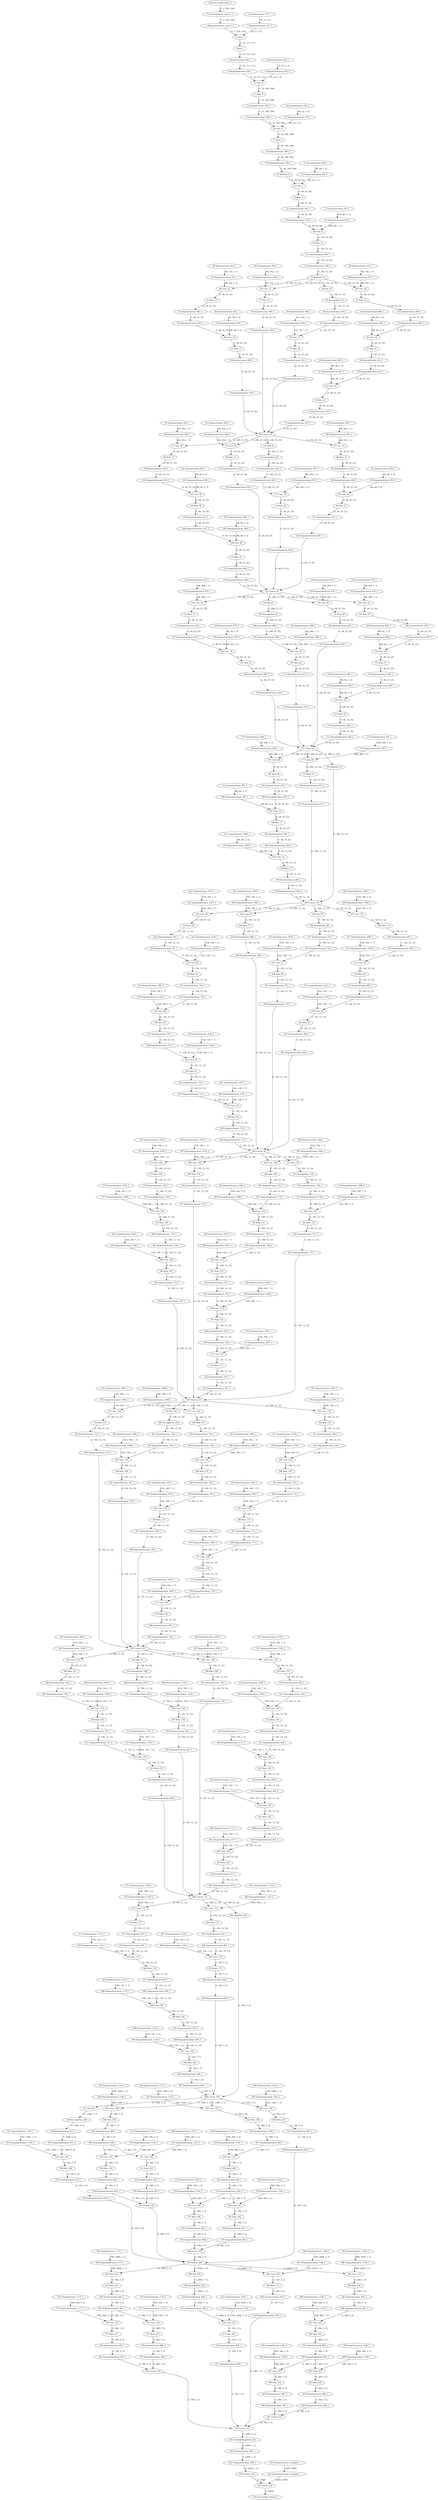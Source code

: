 strict digraph  {
"0 QuantizeLinear_input.1_1" [id=0, type=QuantizeLinear];
"1 DequantizeLinear_input.1_1" [id=1, type=DequantizeLinear];
"2 QuantizeLinear_913_1" [id=2, type=QuantizeLinear];
"3 DequantizeLinear_913_1" [id=3, type=DequantizeLinear];
"4 Conv_0" [id=4, type=Conv];
"5 Relu_1" [id=5, type=Relu];
"6 QuantizeLinear_583_1" [id=6, type=QuantizeLinear];
"7 DequantizeLinear_583_1" [id=7, type=DequantizeLinear];
"8 QuantizeLinear_916_1" [id=8, type=QuantizeLinear];
"9 DequantizeLinear_916_1" [id=9, type=DequantizeLinear];
"10 Conv_2" [id=10, type=Conv];
"11 Relu_3" [id=11, type=Relu];
"12 QuantizeLinear_586_1" [id=12, type=QuantizeLinear];
"13 DequantizeLinear_586_1" [id=13, type=DequantizeLinear];
"14 QuantizeLinear_919_1" [id=14, type=QuantizeLinear];
"15 DequantizeLinear_919_1" [id=15, type=DequantizeLinear];
"16 Conv_4" [id=16, type=Conv];
"17 Relu_5" [id=17, type=Relu];
"18 QuantizeLinear_589_1" [id=18, type=QuantizeLinear];
"19 DequantizeLinear_589_1" [id=19, type=DequantizeLinear];
"20 MaxPool_6" [id=20, type=MaxPool];
"21 QuantizeLinear_922_1" [id=21, type=QuantizeLinear];
"22 DequantizeLinear_922_1" [id=22, type=DequantizeLinear];
"23 Conv_7" [id=23, type=Conv];
"24 Relu_8" [id=24, type=Relu];
"25 QuantizeLinear_593_1" [id=25, type=QuantizeLinear];
"26 DequantizeLinear_593_1" [id=26, type=DequantizeLinear];
"27 QuantizeLinear_925_1" [id=27, type=QuantizeLinear];
"28 DequantizeLinear_925_1" [id=28, type=DequantizeLinear];
"29 Conv_9" [id=29, type=Conv];
"30 Relu_10" [id=30, type=Relu];
"31 QuantizeLinear_596_1" [id=31, type=QuantizeLinear];
"32 DequantizeLinear_596_1" [id=32, type=DequantizeLinear];
"33 MaxPool_11" [id=33, type=MaxPool];
"34 QuantizeLinear_928_1" [id=34, type=QuantizeLinear];
"35 DequantizeLinear_928_1" [id=35, type=DequantizeLinear];
"36 Conv_12" [id=36, type=Conv];
"37 Relu_13" [id=37, type=Relu];
"38 QuantizeLinear_931_1" [id=38, type=QuantizeLinear];
"39 DequantizeLinear_931_1" [id=39, type=DequantizeLinear];
"40 Conv_14" [id=40, type=Conv];
"41 Relu_15" [id=41, type=Relu];
"42 QuantizeLinear_603_1" [id=42, type=QuantizeLinear];
"43 DequantizeLinear_603_1" [id=43, type=DequantizeLinear];
"44 QuantizeLinear_934_1" [id=44, type=QuantizeLinear];
"45 DequantizeLinear_934_1" [id=45, type=DequantizeLinear];
"46 Conv_16" [id=46, type=Conv];
"47 Relu_17" [id=47, type=Relu];
"48 QuantizeLinear_937_1" [id=48, type=QuantizeLinear];
"49 DequantizeLinear_937_1" [id=49, type=DequantizeLinear];
"50 Conv_18" [id=50, type=Conv];
"51 Relu_19" [id=51, type=Relu];
"52 QuantizeLinear_609_1" [id=52, type=QuantizeLinear];
"53 DequantizeLinear_609_1" [id=53, type=DequantizeLinear];
"54 QuantizeLinear_940_1" [id=54, type=QuantizeLinear];
"55 DequantizeLinear_940_1" [id=55, type=DequantizeLinear];
"56 Conv_20" [id=56, type=Conv];
"57 Relu_21" [id=57, type=Relu];
"58 QuantizeLinear_612_1" [id=58, type=QuantizeLinear];
"59 DequantizeLinear_612_1" [id=59, type=DequantizeLinear];
"60 QuantizeLinear_943_1" [id=60, type=QuantizeLinear];
"61 DequantizeLinear_943_1" [id=61, type=DequantizeLinear];
"62 Conv_22" [id=62, type=Conv];
"63 Relu_23" [id=63, type=Relu];
"64 Pad_25" [id=64, type=Pad];
"65 AveragePool_26" [id=65, type=AveragePool];
"66 QuantizeLinear_618_1" [id=66, type=QuantizeLinear];
"67 DequantizeLinear_618_1" [id=67, type=DequantizeLinear];
"68 QuantizeLinear_946_1" [id=68, type=QuantizeLinear];
"69 DequantizeLinear_946_1" [id=69, type=DequantizeLinear];
"70 Conv_27" [id=70, type=Conv];
"71 Relu_28" [id=71, type=Relu];
"72 QuantizeLinear_615_1" [id=72, type=QuantizeLinear];
"73 DequantizeLinear_615_1" [id=73, type=DequantizeLinear];
"74 QuantizeLinear_621_1" [id=74, type=QuantizeLinear];
"75 DequantizeLinear_621_1" [id=75, type=DequantizeLinear];
"76 QuantizeLinear_600_1" [id=76, type=QuantizeLinear];
"77 DequantizeLinear_600_1" [id=77, type=DequantizeLinear];
"78 QuantizeLinear_606_1" [id=78, type=QuantizeLinear];
"79 DequantizeLinear_606_1" [id=79, type=DequantizeLinear];
"80 Concat_29" [id=80, type=Concat];
"81 QuantizeLinear_949_1" [id=81, type=QuantizeLinear];
"82 DequantizeLinear_949_1" [id=82, type=DequantizeLinear];
"83 Conv_30" [id=83, type=Conv];
"84 Relu_31" [id=84, type=Relu];
"85 QuantizeLinear_952_1" [id=85, type=QuantizeLinear];
"86 DequantizeLinear_952_1" [id=86, type=DequantizeLinear];
"87 Conv_32" [id=87, type=Conv];
"88 Relu_33" [id=88, type=Relu];
"89 QuantizeLinear_628_1" [id=89, type=QuantizeLinear];
"90 DequantizeLinear_628_1" [id=90, type=DequantizeLinear];
"91 QuantizeLinear_955_1" [id=91, type=QuantizeLinear];
"92 DequantizeLinear_955_1" [id=92, type=DequantizeLinear];
"93 Conv_34" [id=93, type=Conv];
"94 Relu_35" [id=94, type=Relu];
"95 QuantizeLinear_958_1" [id=95, type=QuantizeLinear];
"96 DequantizeLinear_958_1" [id=96, type=DequantizeLinear];
"97 Conv_36" [id=97, type=Conv];
"98 Relu_37" [id=98, type=Relu];
"99 QuantizeLinear_634_1" [id=99, type=QuantizeLinear];
"100 DequantizeLinear_634_1" [id=100, type=DequantizeLinear];
"101 QuantizeLinear_961_1" [id=101, type=QuantizeLinear];
"102 DequantizeLinear_961_1" [id=102, type=DequantizeLinear];
"103 Conv_38" [id=103, type=Conv];
"104 Relu_39" [id=104, type=Relu];
"105 QuantizeLinear_637_1" [id=105, type=QuantizeLinear];
"106 DequantizeLinear_637_1" [id=106, type=DequantizeLinear];
"107 QuantizeLinear_964_1" [id=107, type=QuantizeLinear];
"108 DequantizeLinear_964_1" [id=108, type=DequantizeLinear];
"109 Conv_40" [id=109, type=Conv];
"110 Relu_41" [id=110, type=Relu];
"111 Pad_43" [id=111, type=Pad];
"112 AveragePool_44" [id=112, type=AveragePool];
"113 QuantizeLinear_643_1" [id=113, type=QuantizeLinear];
"114 DequantizeLinear_643_1" [id=114, type=DequantizeLinear];
"115 QuantizeLinear_967_1" [id=115, type=QuantizeLinear];
"116 DequantizeLinear_967_1" [id=116, type=DequantizeLinear];
"117 Conv_45" [id=117, type=Conv];
"118 Relu_46" [id=118, type=Relu];
"119 QuantizeLinear_625_1" [id=119, type=QuantizeLinear];
"120 DequantizeLinear_625_1" [id=120, type=DequantizeLinear];
"121 QuantizeLinear_631_1" [id=121, type=QuantizeLinear];
"122 DequantizeLinear_631_1" [id=122, type=DequantizeLinear];
"123 QuantizeLinear_640_1" [id=123, type=QuantizeLinear];
"124 DequantizeLinear_640_1" [id=124, type=DequantizeLinear];
"125 QuantizeLinear_646_1" [id=125, type=QuantizeLinear];
"126 DequantizeLinear_646_1" [id=126, type=DequantizeLinear];
"127 Concat_47" [id=127, type=Concat];
"128 QuantizeLinear_970_1" [id=128, type=QuantizeLinear];
"129 DequantizeLinear_970_1" [id=129, type=DequantizeLinear];
"130 Conv_48" [id=130, type=Conv];
"131 Relu_49" [id=131, type=Relu];
"132 QuantizeLinear_973_1" [id=132, type=QuantizeLinear];
"133 DequantizeLinear_973_1" [id=133, type=DequantizeLinear];
"134 Conv_50" [id=134, type=Conv];
"135 Relu_51" [id=135, type=Relu];
"136 QuantizeLinear_653_1" [id=136, type=QuantizeLinear];
"137 DequantizeLinear_653_1" [id=137, type=DequantizeLinear];
"138 QuantizeLinear_976_1" [id=138, type=QuantizeLinear];
"139 DequantizeLinear_976_1" [id=139, type=DequantizeLinear];
"140 Conv_52" [id=140, type=Conv];
"141 Relu_53" [id=141, type=Relu];
"142 QuantizeLinear_979_1" [id=142, type=QuantizeLinear];
"143 DequantizeLinear_979_1" [id=143, type=DequantizeLinear];
"144 Conv_54" [id=144, type=Conv];
"145 Relu_55" [id=145, type=Relu];
"146 QuantizeLinear_659_1" [id=146, type=QuantizeLinear];
"147 DequantizeLinear_659_1" [id=147, type=DequantizeLinear];
"148 QuantizeLinear_982_1" [id=148, type=QuantizeLinear];
"149 DequantizeLinear_982_1" [id=149, type=DequantizeLinear];
"150 Conv_56" [id=150, type=Conv];
"151 Relu_57" [id=151, type=Relu];
"152 QuantizeLinear_662_1" [id=152, type=QuantizeLinear];
"153 DequantizeLinear_662_1" [id=153, type=DequantizeLinear];
"154 QuantizeLinear_985_1" [id=154, type=QuantizeLinear];
"155 DequantizeLinear_985_1" [id=155, type=DequantizeLinear];
"156 Conv_58" [id=156, type=Conv];
"157 Relu_59" [id=157, type=Relu];
"158 Pad_61" [id=158, type=Pad];
"159 AveragePool_62" [id=159, type=AveragePool];
"160 QuantizeLinear_668_1" [id=160, type=QuantizeLinear];
"161 DequantizeLinear_668_1" [id=161, type=DequantizeLinear];
"162 QuantizeLinear_988_1" [id=162, type=QuantizeLinear];
"163 DequantizeLinear_988_1" [id=163, type=DequantizeLinear];
"164 Conv_63" [id=164, type=Conv];
"165 Relu_64" [id=165, type=Relu];
"166 QuantizeLinear_650_1" [id=166, type=QuantizeLinear];
"167 DequantizeLinear_650_1" [id=167, type=DequantizeLinear];
"168 QuantizeLinear_656_1" [id=168, type=QuantizeLinear];
"169 DequantizeLinear_656_1" [id=169, type=DequantizeLinear];
"170 QuantizeLinear_665_1" [id=170, type=QuantizeLinear];
"171 DequantizeLinear_665_1" [id=171, type=DequantizeLinear];
"172 QuantizeLinear_671_1" [id=172, type=QuantizeLinear];
"173 DequantizeLinear_671_1" [id=173, type=DequantizeLinear];
"174 Concat_65" [id=174, type=Concat];
"175 QuantizeLinear_991_1" [id=175, type=QuantizeLinear];
"176 DequantizeLinear_991_1" [id=176, type=DequantizeLinear];
"177 Conv_66" [id=177, type=Conv];
"178 Relu_67" [id=178, type=Relu];
"179 QuantizeLinear_994_1" [id=179, type=QuantizeLinear];
"180 DequantizeLinear_994_1" [id=180, type=DequantizeLinear];
"181 Conv_68" [id=181, type=Conv];
"182 Relu_69" [id=182, type=Relu];
"183 QuantizeLinear_678_1" [id=183, type=QuantizeLinear];
"184 DequantizeLinear_678_1" [id=184, type=DequantizeLinear];
"185 QuantizeLinear_997_1" [id=185, type=QuantizeLinear];
"186 DequantizeLinear_997_1" [id=186, type=DequantizeLinear];
"187 Conv_70" [id=187, type=Conv];
"188 Relu_71" [id=188, type=Relu];
"189 QuantizeLinear_681_1" [id=189, type=QuantizeLinear];
"190 DequantizeLinear_681_1" [id=190, type=DequantizeLinear];
"191 QuantizeLinear_1000_1" [id=191, type=QuantizeLinear];
"192 DequantizeLinear_1000_1" [id=192, type=DequantizeLinear];
"193 Conv_72" [id=193, type=Conv];
"194 Relu_73" [id=194, type=Relu];
"195 MaxPool_74" [id=195, type=MaxPool];
"196 QuantizeLinear_675_1" [id=196, type=QuantizeLinear];
"197 DequantizeLinear_675_1" [id=197, type=DequantizeLinear];
"198 QuantizeLinear_684_1" [id=198, type=QuantizeLinear];
"199 DequantizeLinear_684_1" [id=199, type=DequantizeLinear];
"200 Concat_75" [id=200, type=Concat];
"201 QuantizeLinear_1003_1" [id=201, type=QuantizeLinear];
"202 DequantizeLinear_1003_1" [id=202, type=DequantizeLinear];
"203 Conv_76" [id=203, type=Conv];
"204 Relu_77" [id=204, type=Relu];
"205 QuantizeLinear_1006_1" [id=205, type=QuantizeLinear];
"206 DequantizeLinear_1006_1" [id=206, type=DequantizeLinear];
"207 Conv_78" [id=207, type=Conv];
"208 Relu_79" [id=208, type=Relu];
"209 QuantizeLinear_692_1" [id=209, type=QuantizeLinear];
"210 DequantizeLinear_692_1" [id=210, type=DequantizeLinear];
"211 QuantizeLinear_1009_1" [id=211, type=QuantizeLinear];
"212 DequantizeLinear_1009_1" [id=212, type=DequantizeLinear];
"213 Conv_80" [id=213, type=Conv];
"214 Relu_81" [id=214, type=Relu];
"215 QuantizeLinear_695_1" [id=215, type=QuantizeLinear];
"216 DequantizeLinear_695_1" [id=216, type=DequantizeLinear];
"217 QuantizeLinear_1012_1" [id=217, type=QuantizeLinear];
"218 DequantizeLinear_1012_1" [id=218, type=DequantizeLinear];
"219 Conv_82" [id=219, type=Conv];
"220 Relu_83" [id=220, type=Relu];
"221 QuantizeLinear_1015_1" [id=221, type=QuantizeLinear];
"222 DequantizeLinear_1015_1" [id=222, type=DequantizeLinear];
"223 Conv_84" [id=223, type=Conv];
"224 Relu_85" [id=224, type=Relu];
"225 QuantizeLinear_701_1" [id=225, type=QuantizeLinear];
"226 DequantizeLinear_701_1" [id=226, type=DequantizeLinear];
"227 QuantizeLinear_1018_1" [id=227, type=QuantizeLinear];
"228 DequantizeLinear_1018_1" [id=228, type=DequantizeLinear];
"229 Conv_86" [id=229, type=Conv];
"230 Relu_87" [id=230, type=Relu];
"231 QuantizeLinear_704_1" [id=231, type=QuantizeLinear];
"232 DequantizeLinear_704_1" [id=232, type=DequantizeLinear];
"233 QuantizeLinear_1021_1" [id=233, type=QuantizeLinear];
"234 DequantizeLinear_1021_1" [id=234, type=DequantizeLinear];
"235 Conv_88" [id=235, type=Conv];
"236 Relu_89" [id=236, type=Relu];
"237 QuantizeLinear_707_1" [id=237, type=QuantizeLinear];
"238 DequantizeLinear_707_1" [id=238, type=DequantizeLinear];
"239 QuantizeLinear_1024_1" [id=239, type=QuantizeLinear];
"240 DequantizeLinear_1024_1" [id=240, type=DequantizeLinear];
"241 Conv_90" [id=241, type=Conv];
"242 Relu_91" [id=242, type=Relu];
"243 QuantizeLinear_710_1" [id=243, type=QuantizeLinear];
"244 DequantizeLinear_710_1" [id=244, type=DequantizeLinear];
"245 QuantizeLinear_1027_1" [id=245, type=QuantizeLinear];
"246 DequantizeLinear_1027_1" [id=246, type=DequantizeLinear];
"247 Conv_92" [id=247, type=Conv];
"248 Relu_93" [id=248, type=Relu];
"249 Pad_95" [id=249, type=Pad];
"250 AveragePool_96" [id=250, type=AveragePool];
"251 QuantizeLinear_716_1" [id=251, type=QuantizeLinear];
"252 DequantizeLinear_716_1" [id=252, type=DequantizeLinear];
"253 QuantizeLinear_1030_1" [id=253, type=QuantizeLinear];
"254 DequantizeLinear_1030_1" [id=254, type=DequantizeLinear];
"255 Conv_97" [id=255, type=Conv];
"256 Relu_98" [id=256, type=Relu];
"257 QuantizeLinear_719_1" [id=257, type=QuantizeLinear];
"258 DequantizeLinear_719_1" [id=258, type=DequantizeLinear];
"259 QuantizeLinear_689_1" [id=259, type=QuantizeLinear];
"260 DequantizeLinear_689_1" [id=260, type=DequantizeLinear];
"261 QuantizeLinear_698_1" [id=261, type=QuantizeLinear];
"262 DequantizeLinear_698_1" [id=262, type=DequantizeLinear];
"263 QuantizeLinear_713_1" [id=263, type=QuantizeLinear];
"264 DequantizeLinear_713_1" [id=264, type=DequantizeLinear];
"265 Concat_99" [id=265, type=Concat];
"266 QuantizeLinear_1033_1" [id=266, type=QuantizeLinear];
"267 DequantizeLinear_1033_1" [id=267, type=DequantizeLinear];
"268 Conv_100" [id=268, type=Conv];
"269 Relu_101" [id=269, type=Relu];
"270 QuantizeLinear_1036_1" [id=270, type=QuantizeLinear];
"271 DequantizeLinear_1036_1" [id=271, type=DequantizeLinear];
"272 Conv_102" [id=272, type=Conv];
"273 Relu_103" [id=273, type=Relu];
"274 QuantizeLinear_726_1" [id=274, type=QuantizeLinear];
"275 DequantizeLinear_726_1" [id=275, type=DequantizeLinear];
"276 QuantizeLinear_1039_1" [id=276, type=QuantizeLinear];
"277 DequantizeLinear_1039_1" [id=277, type=DequantizeLinear];
"278 Conv_104" [id=278, type=Conv];
"279 Relu_105" [id=279, type=Relu];
"280 QuantizeLinear_729_1" [id=280, type=QuantizeLinear];
"281 DequantizeLinear_729_1" [id=281, type=DequantizeLinear];
"282 QuantizeLinear_1042_1" [id=282, type=QuantizeLinear];
"283 DequantizeLinear_1042_1" [id=283, type=DequantizeLinear];
"284 Conv_106" [id=284, type=Conv];
"285 Relu_107" [id=285, type=Relu];
"286 QuantizeLinear_1045_1" [id=286, type=QuantizeLinear];
"287 DequantizeLinear_1045_1" [id=287, type=DequantizeLinear];
"288 Conv_108" [id=288, type=Conv];
"289 Relu_109" [id=289, type=Relu];
"290 QuantizeLinear_735_1" [id=290, type=QuantizeLinear];
"291 DequantizeLinear_735_1" [id=291, type=DequantizeLinear];
"292 QuantizeLinear_1048_1" [id=292, type=QuantizeLinear];
"293 DequantizeLinear_1048_1" [id=293, type=DequantizeLinear];
"294 Conv_110" [id=294, type=Conv];
"295 Relu_111" [id=295, type=Relu];
"296 QuantizeLinear_738_1" [id=296, type=QuantizeLinear];
"297 DequantizeLinear_738_1" [id=297, type=DequantizeLinear];
"298 QuantizeLinear_1051_1" [id=298, type=QuantizeLinear];
"299 DequantizeLinear_1051_1" [id=299, type=DequantizeLinear];
"300 Conv_112" [id=300, type=Conv];
"301 Relu_113" [id=301, type=Relu];
"302 QuantizeLinear_741_1" [id=302, type=QuantizeLinear];
"303 DequantizeLinear_741_1" [id=303, type=DequantizeLinear];
"304 QuantizeLinear_1054_1" [id=304, type=QuantizeLinear];
"305 DequantizeLinear_1054_1" [id=305, type=DequantizeLinear];
"306 Conv_114" [id=306, type=Conv];
"307 Relu_115" [id=307, type=Relu];
"308 QuantizeLinear_744_1" [id=308, type=QuantizeLinear];
"309 DequantizeLinear_744_1" [id=309, type=DequantizeLinear];
"310 QuantizeLinear_1057_1" [id=310, type=QuantizeLinear];
"311 DequantizeLinear_1057_1" [id=311, type=DequantizeLinear];
"312 Conv_116" [id=312, type=Conv];
"313 Relu_117" [id=313, type=Relu];
"314 Pad_119" [id=314, type=Pad];
"315 AveragePool_120" [id=315, type=AveragePool];
"316 QuantizeLinear_750_1" [id=316, type=QuantizeLinear];
"317 DequantizeLinear_750_1" [id=317, type=DequantizeLinear];
"318 QuantizeLinear_1060_1" [id=318, type=QuantizeLinear];
"319 DequantizeLinear_1060_1" [id=319, type=DequantizeLinear];
"320 Conv_121" [id=320, type=Conv];
"321 Relu_122" [id=321, type=Relu];
"322 QuantizeLinear_747_1" [id=322, type=QuantizeLinear];
"323 DequantizeLinear_747_1" [id=323, type=DequantizeLinear];
"324 QuantizeLinear_753_1" [id=324, type=QuantizeLinear];
"325 DequantizeLinear_753_1" [id=325, type=DequantizeLinear];
"326 QuantizeLinear_723_1" [id=326, type=QuantizeLinear];
"327 DequantizeLinear_723_1" [id=327, type=DequantizeLinear];
"328 QuantizeLinear_732_1" [id=328, type=QuantizeLinear];
"329 DequantizeLinear_732_1" [id=329, type=DequantizeLinear];
"330 Concat_123" [id=330, type=Concat];
"331 QuantizeLinear_1063_1" [id=331, type=QuantizeLinear];
"332 DequantizeLinear_1063_1" [id=332, type=DequantizeLinear];
"333 Conv_124" [id=333, type=Conv];
"334 Relu_125" [id=334, type=Relu];
"335 QuantizeLinear_1066_1" [id=335, type=QuantizeLinear];
"336 DequantizeLinear_1066_1" [id=336, type=DequantizeLinear];
"337 Conv_126" [id=337, type=Conv];
"338 Relu_127" [id=338, type=Relu];
"339 QuantizeLinear_760_1" [id=339, type=QuantizeLinear];
"340 DequantizeLinear_760_1" [id=340, type=DequantizeLinear];
"341 QuantizeLinear_1069_1" [id=341, type=QuantizeLinear];
"342 DequantizeLinear_1069_1" [id=342, type=DequantizeLinear];
"343 Conv_128" [id=343, type=Conv];
"344 Relu_129" [id=344, type=Relu];
"345 QuantizeLinear_763_1" [id=345, type=QuantizeLinear];
"346 DequantizeLinear_763_1" [id=346, type=DequantizeLinear];
"347 QuantizeLinear_1072_1" [id=347, type=QuantizeLinear];
"348 DequantizeLinear_1072_1" [id=348, type=DequantizeLinear];
"349 Conv_130" [id=349, type=Conv];
"350 Relu_131" [id=350, type=Relu];
"351 QuantizeLinear_1075_1" [id=351, type=QuantizeLinear];
"352 DequantizeLinear_1075_1" [id=352, type=DequantizeLinear];
"353 Conv_132" [id=353, type=Conv];
"354 Relu_133" [id=354, type=Relu];
"355 QuantizeLinear_769_1" [id=355, type=QuantizeLinear];
"356 DequantizeLinear_769_1" [id=356, type=DequantizeLinear];
"357 QuantizeLinear_1078_1" [id=357, type=QuantizeLinear];
"358 DequantizeLinear_1078_1" [id=358, type=DequantizeLinear];
"359 Conv_134" [id=359, type=Conv];
"360 Relu_135" [id=360, type=Relu];
"361 QuantizeLinear_772_1" [id=361, type=QuantizeLinear];
"362 DequantizeLinear_772_1" [id=362, type=DequantizeLinear];
"363 QuantizeLinear_1081_1" [id=363, type=QuantizeLinear];
"364 DequantizeLinear_1081_1" [id=364, type=DequantizeLinear];
"365 Conv_136" [id=365, type=Conv];
"366 Relu_137" [id=366, type=Relu];
"367 QuantizeLinear_775_1" [id=367, type=QuantizeLinear];
"368 DequantizeLinear_775_1" [id=368, type=DequantizeLinear];
"369 QuantizeLinear_1084_1" [id=369, type=QuantizeLinear];
"370 DequantizeLinear_1084_1" [id=370, type=DequantizeLinear];
"371 Conv_138" [id=371, type=Conv];
"372 Relu_139" [id=372, type=Relu];
"373 QuantizeLinear_778_1" [id=373, type=QuantizeLinear];
"374 DequantizeLinear_778_1" [id=374, type=DequantizeLinear];
"375 QuantizeLinear_1087_1" [id=375, type=QuantizeLinear];
"376 DequantizeLinear_1087_1" [id=376, type=DequantizeLinear];
"377 Conv_140" [id=377, type=Conv];
"378 Relu_141" [id=378, type=Relu];
"379 Pad_143" [id=379, type=Pad];
"380 AveragePool_144" [id=380, type=AveragePool];
"381 QuantizeLinear_784_1" [id=381, type=QuantizeLinear];
"382 DequantizeLinear_784_1" [id=382, type=DequantizeLinear];
"383 QuantizeLinear_1090_1" [id=383, type=QuantizeLinear];
"384 DequantizeLinear_1090_1" [id=384, type=DequantizeLinear];
"385 Conv_145" [id=385, type=Conv];
"386 Relu_146" [id=386, type=Relu];
"387 QuantizeLinear_766_1" [id=387, type=QuantizeLinear];
"388 DequantizeLinear_766_1" [id=388, type=DequantizeLinear];
"389 QuantizeLinear_781_1" [id=389, type=QuantizeLinear];
"390 DequantizeLinear_781_1" [id=390, type=DequantizeLinear];
"391 QuantizeLinear_787_1" [id=391, type=QuantizeLinear];
"392 DequantizeLinear_787_1" [id=392, type=DequantizeLinear];
"393 QuantizeLinear_757_1" [id=393, type=QuantizeLinear];
"394 DequantizeLinear_757_1" [id=394, type=DequantizeLinear];
"395 Concat_147" [id=395, type=Concat];
"396 QuantizeLinear_1093_1" [id=396, type=QuantizeLinear];
"397 DequantizeLinear_1093_1" [id=397, type=DequantizeLinear];
"398 Conv_148" [id=398, type=Conv];
"399 Relu_149" [id=399, type=Relu];
"400 QuantizeLinear_1096_1" [id=400, type=QuantizeLinear];
"401 DequantizeLinear_1096_1" [id=401, type=DequantizeLinear];
"402 Conv_150" [id=402, type=Conv];
"403 Relu_151" [id=403, type=Relu];
"404 QuantizeLinear_794_1" [id=404, type=QuantizeLinear];
"405 DequantizeLinear_794_1" [id=405, type=DequantizeLinear];
"406 QuantizeLinear_1099_1" [id=406, type=QuantizeLinear];
"407 DequantizeLinear_1099_1" [id=407, type=DequantizeLinear];
"408 Conv_152" [id=408, type=Conv];
"409 Relu_153" [id=409, type=Relu];
"410 QuantizeLinear_797_1" [id=410, type=QuantizeLinear];
"411 DequantizeLinear_797_1" [id=411, type=DequantizeLinear];
"412 QuantizeLinear_1102_1" [id=412, type=QuantizeLinear];
"413 DequantizeLinear_1102_1" [id=413, type=DequantizeLinear];
"414 Conv_154" [id=414, type=Conv];
"415 Relu_155" [id=415, type=Relu];
"416 QuantizeLinear_1105_1" [id=416, type=QuantizeLinear];
"417 DequantizeLinear_1105_1" [id=417, type=DequantizeLinear];
"418 Conv_156" [id=418, type=Conv];
"419 Relu_157" [id=419, type=Relu];
"420 QuantizeLinear_803_1" [id=420, type=QuantizeLinear];
"421 DequantizeLinear_803_1" [id=421, type=DequantizeLinear];
"422 QuantizeLinear_1108_1" [id=422, type=QuantizeLinear];
"423 DequantizeLinear_1108_1" [id=423, type=DequantizeLinear];
"424 Conv_158" [id=424, type=Conv];
"425 Relu_159" [id=425, type=Relu];
"426 QuantizeLinear_806_1" [id=426, type=QuantizeLinear];
"427 DequantizeLinear_806_1" [id=427, type=DequantizeLinear];
"428 QuantizeLinear_1111_1" [id=428, type=QuantizeLinear];
"429 DequantizeLinear_1111_1" [id=429, type=DequantizeLinear];
"430 Conv_160" [id=430, type=Conv];
"431 Relu_161" [id=431, type=Relu];
"432 QuantizeLinear_809_1" [id=432, type=QuantizeLinear];
"433 DequantizeLinear_809_1" [id=433, type=DequantizeLinear];
"434 QuantizeLinear_1114_1" [id=434, type=QuantizeLinear];
"435 DequantizeLinear_1114_1" [id=435, type=DequantizeLinear];
"436 Conv_162" [id=436, type=Conv];
"437 Relu_163" [id=437, type=Relu];
"438 QuantizeLinear_812_1" [id=438, type=QuantizeLinear];
"439 DequantizeLinear_812_1" [id=439, type=DequantizeLinear];
"440 QuantizeLinear_1117_1" [id=440, type=QuantizeLinear];
"441 DequantizeLinear_1117_1" [id=441, type=DequantizeLinear];
"442 Conv_164" [id=442, type=Conv];
"443 Relu_165" [id=443, type=Relu];
"444 Pad_167" [id=444, type=Pad];
"445 AveragePool_168" [id=445, type=AveragePool];
"446 QuantizeLinear_818_1" [id=446, type=QuantizeLinear];
"447 DequantizeLinear_818_1" [id=447, type=DequantizeLinear];
"448 QuantizeLinear_1120_1" [id=448, type=QuantizeLinear];
"449 DequantizeLinear_1120_1" [id=449, type=DequantizeLinear];
"450 Conv_169" [id=450, type=Conv];
"451 Relu_170" [id=451, type=Relu];
"452 QuantizeLinear_791_1" [id=452, type=QuantizeLinear];
"453 DequantizeLinear_791_1" [id=453, type=DequantizeLinear];
"454 QuantizeLinear_800_1" [id=454, type=QuantizeLinear];
"455 DequantizeLinear_800_1" [id=455, type=DequantizeLinear];
"456 QuantizeLinear_815_1" [id=456, type=QuantizeLinear];
"457 DequantizeLinear_815_1" [id=457, type=DequantizeLinear];
"458 QuantizeLinear_821_1" [id=458, type=QuantizeLinear];
"459 DequantizeLinear_821_1" [id=459, type=DequantizeLinear];
"460 Concat_171" [id=460, type=Concat];
"461 QuantizeLinear_1123_1" [id=461, type=QuantizeLinear];
"462 DequantizeLinear_1123_1" [id=462, type=DequantizeLinear];
"463 Conv_172" [id=463, type=Conv];
"464 Relu_173" [id=464, type=Relu];
"465 QuantizeLinear_825_1" [id=465, type=QuantizeLinear];
"466 DequantizeLinear_825_1" [id=466, type=DequantizeLinear];
"467 QuantizeLinear_1126_1" [id=467, type=QuantizeLinear];
"468 DequantizeLinear_1126_1" [id=468, type=DequantizeLinear];
"469 Conv_174" [id=469, type=Conv];
"470 Relu_175" [id=470, type=Relu];
"471 QuantizeLinear_1129_1" [id=471, type=QuantizeLinear];
"472 DequantizeLinear_1129_1" [id=472, type=DequantizeLinear];
"473 Conv_176" [id=473, type=Conv];
"474 Relu_177" [id=474, type=Relu];
"475 QuantizeLinear_831_1" [id=475, type=QuantizeLinear];
"476 DequantizeLinear_831_1" [id=476, type=DequantizeLinear];
"477 QuantizeLinear_1132_1" [id=477, type=QuantizeLinear];
"478 DequantizeLinear_1132_1" [id=478, type=DequantizeLinear];
"479 Conv_178" [id=479, type=Conv];
"480 Relu_179" [id=480, type=Relu];
"481 QuantizeLinear_834_1" [id=481, type=QuantizeLinear];
"482 DequantizeLinear_834_1" [id=482, type=DequantizeLinear];
"483 QuantizeLinear_1135_1" [id=483, type=QuantizeLinear];
"484 DequantizeLinear_1135_1" [id=484, type=DequantizeLinear];
"485 Conv_180" [id=485, type=Conv];
"486 Relu_181" [id=486, type=Relu];
"487 QuantizeLinear_837_1" [id=487, type=QuantizeLinear];
"488 DequantizeLinear_837_1" [id=488, type=DequantizeLinear];
"489 QuantizeLinear_1138_1" [id=489, type=QuantizeLinear];
"490 DequantizeLinear_1138_1" [id=490, type=DequantizeLinear];
"491 Conv_182" [id=491, type=Conv];
"492 Relu_183" [id=492, type=Relu];
"493 MaxPool_184" [id=493, type=MaxPool];
"494 QuantizeLinear_828_1" [id=494, type=QuantizeLinear];
"495 DequantizeLinear_828_1" [id=495, type=DequantizeLinear];
"496 QuantizeLinear_840_1" [id=496, type=QuantizeLinear];
"497 DequantizeLinear_840_1" [id=497, type=DequantizeLinear];
"498 Concat_185" [id=498, type=Concat];
"499 QuantizeLinear_1141_1" [id=499, type=QuantizeLinear];
"500 DequantizeLinear_1141_1" [id=500, type=DequantizeLinear];
"501 Conv_186" [id=501, type=Conv];
"502 Relu_187" [id=502, type=Relu];
"503 QuantizeLinear_1144_1" [id=503, type=QuantizeLinear];
"504 DequantizeLinear_1144_1" [id=504, type=DequantizeLinear];
"505 Conv_188" [id=505, type=Conv];
"506 Relu_189" [id=506, type=Relu];
"507 QuantizeLinear_848_1" [id=507, type=QuantizeLinear];
"508 DequantizeLinear_848_1" [id=508, type=DequantizeLinear];
"509 QuantizeLinear_1147_1" [id=509, type=QuantizeLinear];
"510 DequantizeLinear_1147_1" [id=510, type=DequantizeLinear];
"511 Conv_190" [id=511, type=Conv];
"512 Relu_191" [id=512, type=Relu];
"513 QuantizeLinear_1150_1" [id=513, type=QuantizeLinear];
"514 DequantizeLinear_1150_1" [id=514, type=DequantizeLinear];
"515 Conv_192" [id=515, type=Conv];
"516 Relu_193" [id=516, type=Relu];
"517 QuantizeLinear_854_1" [id=517, type=QuantizeLinear];
"518 DequantizeLinear_854_1" [id=518, type=DequantizeLinear];
"519 QuantizeLinear_851_1" [id=519, type=QuantizeLinear];
"520 DequantizeLinear_851_1" [id=520, type=DequantizeLinear];
"521 Concat_194" [id=521, type=Concat];
"522 QuantizeLinear_1153_1" [id=522, type=QuantizeLinear];
"523 DequantizeLinear_1153_1" [id=523, type=DequantizeLinear];
"524 Conv_195" [id=524, type=Conv];
"525 Relu_196" [id=525, type=Relu];
"526 QuantizeLinear_858_1" [id=526, type=QuantizeLinear];
"527 DequantizeLinear_858_1" [id=527, type=DequantizeLinear];
"528 QuantizeLinear_1156_1" [id=528, type=QuantizeLinear];
"529 DequantizeLinear_1156_1" [id=529, type=DequantizeLinear];
"530 Conv_197" [id=530, type=Conv];
"531 Relu_198" [id=531, type=Relu];
"532 QuantizeLinear_861_1" [id=532, type=QuantizeLinear];
"533 DequantizeLinear_861_1" [id=533, type=DequantizeLinear];
"534 QuantizeLinear_1159_1" [id=534, type=QuantizeLinear];
"535 DequantizeLinear_1159_1" [id=535, type=DequantizeLinear];
"536 Conv_199" [id=536, type=Conv];
"537 Relu_200" [id=537, type=Relu];
"538 QuantizeLinear_1162_1" [id=538, type=QuantizeLinear];
"539 DequantizeLinear_1162_1" [id=539, type=DequantizeLinear];
"540 Conv_201" [id=540, type=Conv];
"541 Relu_202" [id=541, type=Relu];
"542 QuantizeLinear_864_1" [id=542, type=QuantizeLinear];
"543 DequantizeLinear_864_1" [id=543, type=DequantizeLinear];
"544 QuantizeLinear_867_1" [id=544, type=QuantizeLinear];
"545 DequantizeLinear_867_1" [id=545, type=DequantizeLinear];
"546 Concat_203" [id=546, type=Concat];
"547 Pad_205" [id=547, type=Pad];
"548 AveragePool_206" [id=548, type=AveragePool];
"549 QuantizeLinear_871_1" [id=549, type=QuantizeLinear];
"550 DequantizeLinear_871_1" [id=550, type=DequantizeLinear];
"551 QuantizeLinear_1165_1" [id=551, type=QuantizeLinear];
"552 DequantizeLinear_1165_1" [id=552, type=DequantizeLinear];
"553 Conv_207" [id=553, type=Conv];
"554 Relu_208" [id=554, type=Relu];
"555 QuantizeLinear_874_1" [id=555, type=QuantizeLinear];
"556 DequantizeLinear_874_1" [id=556, type=DequantizeLinear];
"557 QuantizeLinear_845_1" [id=557, type=QuantizeLinear];
"558 DequantizeLinear_845_1" [id=558, type=DequantizeLinear];
"559 Concat_209" [id=559, type=Concat];
"560 QuantizeLinear_1168_1" [id=560, type=QuantizeLinear];
"561 DequantizeLinear_1168_1" [id=561, type=DequantizeLinear];
"562 Conv_210" [id=562, type=Conv];
"563 Relu_211" [id=563, type=Relu];
"564 QuantizeLinear_1171_1" [id=564, type=QuantizeLinear];
"565 DequantizeLinear_1171_1" [id=565, type=DequantizeLinear];
"566 Conv_212" [id=566, type=Conv];
"567 Relu_213" [id=567, type=Relu];
"568 QuantizeLinear_881_1" [id=568, type=QuantizeLinear];
"569 DequantizeLinear_881_1" [id=569, type=DequantizeLinear];
"570 QuantizeLinear_1174_1" [id=570, type=QuantizeLinear];
"571 DequantizeLinear_1174_1" [id=571, type=DequantizeLinear];
"572 Conv_214" [id=572, type=Conv];
"573 Relu_215" [id=573, type=Relu];
"574 QuantizeLinear_1177_1" [id=574, type=QuantizeLinear];
"575 DequantizeLinear_1177_1" [id=575, type=DequantizeLinear];
"576 Conv_216" [id=576, type=Conv];
"577 Relu_217" [id=577, type=Relu];
"578 QuantizeLinear_884_1" [id=578, type=QuantizeLinear];
"579 DequantizeLinear_884_1" [id=579, type=DequantizeLinear];
"580 QuantizeLinear_887_1" [id=580, type=QuantizeLinear];
"581 DequantizeLinear_887_1" [id=581, type=DequantizeLinear];
"582 Concat_218" [id=582, type=Concat];
"583 QuantizeLinear_1180_1" [id=583, type=QuantizeLinear];
"584 DequantizeLinear_1180_1" [id=584, type=DequantizeLinear];
"585 Conv_219" [id=585, type=Conv];
"586 Relu_220" [id=586, type=Relu];
"587 QuantizeLinear_891_1" [id=587, type=QuantizeLinear];
"588 DequantizeLinear_891_1" [id=588, type=DequantizeLinear];
"589 QuantizeLinear_1183_1" [id=589, type=QuantizeLinear];
"590 DequantizeLinear_1183_1" [id=590, type=DequantizeLinear];
"591 Conv_221" [id=591, type=Conv];
"592 Relu_222" [id=592, type=Relu];
"593 QuantizeLinear_894_1" [id=593, type=QuantizeLinear];
"594 DequantizeLinear_894_1" [id=594, type=DequantizeLinear];
"595 QuantizeLinear_1186_1" [id=595, type=QuantizeLinear];
"596 DequantizeLinear_1186_1" [id=596, type=DequantizeLinear];
"597 Conv_223" [id=597, type=Conv];
"598 Relu_224" [id=598, type=Relu];
"599 QuantizeLinear_1189_1" [id=599, type=QuantizeLinear];
"600 DequantizeLinear_1189_1" [id=600, type=DequantizeLinear];
"601 Conv_225" [id=601, type=Conv];
"602 Relu_226" [id=602, type=Relu];
"603 QuantizeLinear_900_1" [id=603, type=QuantizeLinear];
"604 DequantizeLinear_900_1" [id=604, type=DequantizeLinear];
"605 QuantizeLinear_897_1" [id=605, type=QuantizeLinear];
"606 DequantizeLinear_897_1" [id=606, type=DequantizeLinear];
"607 Concat_227" [id=607, type=Concat];
"608 Pad_229" [id=608, type=Pad];
"609 AveragePool_230" [id=609, type=AveragePool];
"610 QuantizeLinear_904_1" [id=610, type=QuantizeLinear];
"611 DequantizeLinear_904_1" [id=611, type=DequantizeLinear];
"612 QuantizeLinear_1192_1" [id=612, type=QuantizeLinear];
"613 DequantizeLinear_1192_1" [id=613, type=DequantizeLinear];
"614 Conv_231" [id=614, type=Conv];
"615 Relu_232" [id=615, type=Relu];
"616 QuantizeLinear_907_1" [id=616, type=QuantizeLinear];
"617 DequantizeLinear_907_1" [id=617, type=DequantizeLinear];
"618 QuantizeLinear_878_1" [id=618, type=QuantizeLinear];
"619 DequantizeLinear_878_1" [id=619, type=DequantizeLinear];
"620 Concat_233" [id=620, type=Concat];
"621 GlobalAveragePool_234" [id=621, type=GlobalAveragePool];
"622 QuantizeLinear_909_1" [id=622, type=QuantizeLinear];
"623 DequantizeLinear_909_1" [id=623, type=DequantizeLinear];
"624 Flatten_235" [id=624, type=Flatten];
"625 QuantizeLinear_fc.weight_1" [id=625, type=QuantizeLinear];
"626 DequantizeLinear_fc.weight_1" [id=626, type=DequantizeLinear];
"627 Gemm_236" [id=627, type=Gemm];
"628 nncf_model_input_0" [id=628, type=nncf_model_input];
"629 nncf_model_output_0" [id=629, type=nncf_model_output];
"0 QuantizeLinear_input.1_1" -> "1 DequantizeLinear_input.1_1"  [label="[1, 3, 224, 224]", style=dashed];
"1 DequantizeLinear_input.1_1" -> "4 Conv_0"  [label="[1, 3, 224, 224]", style=solid];
"2 QuantizeLinear_913_1" -> "3 DequantizeLinear_913_1"  [label="[32, 3, 3, 3]", style=dashed];
"3 DequantizeLinear_913_1" -> "4 Conv_0"  [label="[32, 3, 3, 3]", style=solid];
"4 Conv_0" -> "5 Relu_1"  [label="[1, 32, 111, 111]", style=solid];
"5 Relu_1" -> "6 QuantizeLinear_583_1"  [label="[1, 32, 111, 111]", style=solid];
"6 QuantizeLinear_583_1" -> "7 DequantizeLinear_583_1"  [label="[1, 32, 111, 111]", style=dashed];
"7 DequantizeLinear_583_1" -> "10 Conv_2"  [label="[1, 32, 111, 111]", style=solid];
"8 QuantizeLinear_916_1" -> "9 DequantizeLinear_916_1"  [label="[32, 32, 3, 3]", style=dashed];
"9 DequantizeLinear_916_1" -> "10 Conv_2"  [label="[32, 32, 3, 3]", style=solid];
"10 Conv_2" -> "11 Relu_3"  [label="[1, 32, 109, 109]", style=solid];
"11 Relu_3" -> "12 QuantizeLinear_586_1"  [label="[1, 32, 109, 109]", style=solid];
"12 QuantizeLinear_586_1" -> "13 DequantizeLinear_586_1"  [label="[1, 32, 109, 109]", style=dashed];
"13 DequantizeLinear_586_1" -> "16 Conv_4"  [label="[1, 32, 109, 109]", style=solid];
"14 QuantizeLinear_919_1" -> "15 DequantizeLinear_919_1"  [label="[64, 32, 3, 3]", style=dashed];
"15 DequantizeLinear_919_1" -> "16 Conv_4"  [label="[64, 32, 3, 3]", style=solid];
"16 Conv_4" -> "17 Relu_5"  [label="[1, 64, 109, 109]", style=solid];
"17 Relu_5" -> "18 QuantizeLinear_589_1"  [label="[1, 64, 109, 109]", style=solid];
"18 QuantizeLinear_589_1" -> "19 DequantizeLinear_589_1"  [label="[1, 64, 109, 109]", style=dashed];
"19 DequantizeLinear_589_1" -> "20 MaxPool_6"  [label="[1, 64, 109, 109]", style=solid];
"20 MaxPool_6" -> "23 Conv_7"  [label="[1, 64, 54, 54]", style=solid];
"21 QuantizeLinear_922_1" -> "22 DequantizeLinear_922_1"  [label="[80, 64, 1, 1]", style=dashed];
"22 DequantizeLinear_922_1" -> "23 Conv_7"  [label="[80, 64, 1, 1]", style=solid];
"23 Conv_7" -> "24 Relu_8"  [label="[1, 80, 54, 54]", style=solid];
"24 Relu_8" -> "25 QuantizeLinear_593_1"  [label="[1, 80, 54, 54]", style=solid];
"25 QuantizeLinear_593_1" -> "26 DequantizeLinear_593_1"  [label="[1, 80, 54, 54]", style=dashed];
"26 DequantizeLinear_593_1" -> "29 Conv_9"  [label="[1, 80, 54, 54]", style=solid];
"27 QuantizeLinear_925_1" -> "28 DequantizeLinear_925_1"  [label="[192, 80, 3, 3]", style=dashed];
"28 DequantizeLinear_925_1" -> "29 Conv_9"  [label="[192, 80, 3, 3]", style=solid];
"29 Conv_9" -> "30 Relu_10"  [label="[1, 192, 52, 52]", style=solid];
"30 Relu_10" -> "31 QuantizeLinear_596_1"  [label="[1, 192, 52, 52]", style=solid];
"31 QuantizeLinear_596_1" -> "32 DequantizeLinear_596_1"  [label="[1, 192, 52, 52]", style=dashed];
"32 DequantizeLinear_596_1" -> "33 MaxPool_11"  [label="[1, 192, 52, 52]", style=solid];
"33 MaxPool_11" -> "36 Conv_12"  [label="[1, 192, 25, 25]", style=solid];
"33 MaxPool_11" -> "40 Conv_14"  [label="[1, 192, 25, 25]", style=solid];
"33 MaxPool_11" -> "50 Conv_18"  [label="[1, 192, 25, 25]", style=solid];
"33 MaxPool_11" -> "64 Pad_25"  [label="[1, 192, 25, 25]", style=solid];
"34 QuantizeLinear_928_1" -> "35 DequantizeLinear_928_1"  [label="[64, 192, 1, 1]", style=dashed];
"35 DequantizeLinear_928_1" -> "36 Conv_12"  [label="[64, 192, 1, 1]", style=solid];
"36 Conv_12" -> "37 Relu_13"  [label="[1, 64, 25, 25]", style=solid];
"37 Relu_13" -> "76 QuantizeLinear_600_1"  [label="[1, 64, 25, 25]", style=solid];
"38 QuantizeLinear_931_1" -> "39 DequantizeLinear_931_1"  [label="[48, 192, 1, 1]", style=dashed];
"39 DequantizeLinear_931_1" -> "40 Conv_14"  [label="[48, 192, 1, 1]", style=solid];
"40 Conv_14" -> "41 Relu_15"  [label="[1, 48, 25, 25]", style=solid];
"41 Relu_15" -> "42 QuantizeLinear_603_1"  [label="[1, 48, 25, 25]", style=solid];
"42 QuantizeLinear_603_1" -> "43 DequantizeLinear_603_1"  [label="[1, 48, 25, 25]", style=dashed];
"43 DequantizeLinear_603_1" -> "46 Conv_16"  [label="[1, 48, 25, 25]", style=solid];
"44 QuantizeLinear_934_1" -> "45 DequantizeLinear_934_1"  [label="[64, 48, 5, 5]", style=dashed];
"45 DequantizeLinear_934_1" -> "46 Conv_16"  [label="[64, 48, 5, 5]", style=solid];
"46 Conv_16" -> "47 Relu_17"  [label="[1, 64, 25, 25]", style=solid];
"47 Relu_17" -> "78 QuantizeLinear_606_1"  [label="[1, 64, 25, 25]", style=solid];
"48 QuantizeLinear_937_1" -> "49 DequantizeLinear_937_1"  [label="[64, 192, 1, 1]", style=dashed];
"49 DequantizeLinear_937_1" -> "50 Conv_18"  [label="[64, 192, 1, 1]", style=solid];
"50 Conv_18" -> "51 Relu_19"  [label="[1, 64, 25, 25]", style=solid];
"51 Relu_19" -> "52 QuantizeLinear_609_1"  [label="[1, 64, 25, 25]", style=solid];
"52 QuantizeLinear_609_1" -> "53 DequantizeLinear_609_1"  [label="[1, 64, 25, 25]", style=dashed];
"53 DequantizeLinear_609_1" -> "56 Conv_20"  [label="[1, 64, 25, 25]", style=solid];
"54 QuantizeLinear_940_1" -> "55 DequantizeLinear_940_1"  [label="[96, 64, 3, 3]", style=dashed];
"55 DequantizeLinear_940_1" -> "56 Conv_20"  [label="[96, 64, 3, 3]", style=solid];
"56 Conv_20" -> "57 Relu_21"  [label="[1, 96, 25, 25]", style=solid];
"57 Relu_21" -> "58 QuantizeLinear_612_1"  [label="[1, 96, 25, 25]", style=solid];
"58 QuantizeLinear_612_1" -> "59 DequantizeLinear_612_1"  [label="[1, 96, 25, 25]", style=dashed];
"59 DequantizeLinear_612_1" -> "62 Conv_22"  [label="[1, 96, 25, 25]", style=solid];
"60 QuantizeLinear_943_1" -> "61 DequantizeLinear_943_1"  [label="[96, 96, 3, 3]", style=dashed];
"61 DequantizeLinear_943_1" -> "62 Conv_22"  [label="[96, 96, 3, 3]", style=solid];
"62 Conv_22" -> "63 Relu_23"  [label="[1, 96, 25, 25]", style=solid];
"63 Relu_23" -> "72 QuantizeLinear_615_1"  [label="[1, 96, 25, 25]", style=solid];
"64 Pad_25" -> "65 AveragePool_26"  [label="[1, 192, 27, 27]", style=solid];
"65 AveragePool_26" -> "66 QuantizeLinear_618_1"  [label="[1, 192, 25, 25]", style=solid];
"66 QuantizeLinear_618_1" -> "67 DequantizeLinear_618_1"  [label="[1, 192, 25, 25]", style=dashed];
"67 DequantizeLinear_618_1" -> "70 Conv_27"  [label="[1, 192, 25, 25]", style=solid];
"68 QuantizeLinear_946_1" -> "69 DequantizeLinear_946_1"  [label="[32, 192, 1, 1]", style=dashed];
"69 DequantizeLinear_946_1" -> "70 Conv_27"  [label="[32, 192, 1, 1]", style=solid];
"70 Conv_27" -> "71 Relu_28"  [label="[1, 32, 25, 25]", style=solid];
"71 Relu_28" -> "74 QuantizeLinear_621_1"  [label="[1, 32, 25, 25]", style=solid];
"72 QuantizeLinear_615_1" -> "73 DequantizeLinear_615_1"  [label="[1, 96, 25, 25]", style=dashed];
"73 DequantizeLinear_615_1" -> "80 Concat_29"  [label="[1, 96, 25, 25]", style=solid];
"74 QuantizeLinear_621_1" -> "75 DequantizeLinear_621_1"  [label="[1, 32, 25, 25]", style=dashed];
"75 DequantizeLinear_621_1" -> "80 Concat_29"  [label="[1, 32, 25, 25]", style=solid];
"76 QuantizeLinear_600_1" -> "77 DequantizeLinear_600_1"  [label="[1, 64, 25, 25]", style=dashed];
"77 DequantizeLinear_600_1" -> "80 Concat_29"  [label="[1, 64, 25, 25]", style=solid];
"78 QuantizeLinear_606_1" -> "79 DequantizeLinear_606_1"  [label="[1, 64, 25, 25]", style=dashed];
"79 DequantizeLinear_606_1" -> "80 Concat_29"  [label="[1, 64, 25, 25]", style=solid];
"80 Concat_29" -> "83 Conv_30"  [label="[1, 256, 25, 25]", style=solid];
"80 Concat_29" -> "87 Conv_32"  [label="[1, 256, 25, 25]", style=solid];
"80 Concat_29" -> "97 Conv_36"  [label="[1, 256, 25, 25]", style=solid];
"80 Concat_29" -> "111 Pad_43"  [label="[1, 256, 25, 25]", style=solid];
"81 QuantizeLinear_949_1" -> "82 DequantizeLinear_949_1"  [label="[64, 256, 1, 1]", style=dashed];
"82 DequantizeLinear_949_1" -> "83 Conv_30"  [label="[64, 256, 1, 1]", style=solid];
"83 Conv_30" -> "84 Relu_31"  [label="[1, 64, 25, 25]", style=solid];
"84 Relu_31" -> "119 QuantizeLinear_625_1"  [label="[1, 64, 25, 25]", style=solid];
"85 QuantizeLinear_952_1" -> "86 DequantizeLinear_952_1"  [label="[48, 256, 1, 1]", style=dashed];
"86 DequantizeLinear_952_1" -> "87 Conv_32"  [label="[48, 256, 1, 1]", style=solid];
"87 Conv_32" -> "88 Relu_33"  [label="[1, 48, 25, 25]", style=solid];
"88 Relu_33" -> "89 QuantizeLinear_628_1"  [label="[1, 48, 25, 25]", style=solid];
"89 QuantizeLinear_628_1" -> "90 DequantizeLinear_628_1"  [label="[1, 48, 25, 25]", style=dashed];
"90 DequantizeLinear_628_1" -> "93 Conv_34"  [label="[1, 48, 25, 25]", style=solid];
"91 QuantizeLinear_955_1" -> "92 DequantizeLinear_955_1"  [label="[64, 48, 5, 5]", style=dashed];
"92 DequantizeLinear_955_1" -> "93 Conv_34"  [label="[64, 48, 5, 5]", style=solid];
"93 Conv_34" -> "94 Relu_35"  [label="[1, 64, 25, 25]", style=solid];
"94 Relu_35" -> "121 QuantizeLinear_631_1"  [label="[1, 64, 25, 25]", style=solid];
"95 QuantizeLinear_958_1" -> "96 DequantizeLinear_958_1"  [label="[64, 256, 1, 1]", style=dashed];
"96 DequantizeLinear_958_1" -> "97 Conv_36"  [label="[64, 256, 1, 1]", style=solid];
"97 Conv_36" -> "98 Relu_37"  [label="[1, 64, 25, 25]", style=solid];
"98 Relu_37" -> "99 QuantizeLinear_634_1"  [label="[1, 64, 25, 25]", style=solid];
"99 QuantizeLinear_634_1" -> "100 DequantizeLinear_634_1"  [label="[1, 64, 25, 25]", style=dashed];
"100 DequantizeLinear_634_1" -> "103 Conv_38"  [label="[1, 64, 25, 25]", style=solid];
"101 QuantizeLinear_961_1" -> "102 DequantizeLinear_961_1"  [label="[96, 64, 3, 3]", style=dashed];
"102 DequantizeLinear_961_1" -> "103 Conv_38"  [label="[96, 64, 3, 3]", style=solid];
"103 Conv_38" -> "104 Relu_39"  [label="[1, 96, 25, 25]", style=solid];
"104 Relu_39" -> "105 QuantizeLinear_637_1"  [label="[1, 96, 25, 25]", style=solid];
"105 QuantizeLinear_637_1" -> "106 DequantizeLinear_637_1"  [label="[1, 96, 25, 25]", style=dashed];
"106 DequantizeLinear_637_1" -> "109 Conv_40"  [label="[1, 96, 25, 25]", style=solid];
"107 QuantizeLinear_964_1" -> "108 DequantizeLinear_964_1"  [label="[96, 96, 3, 3]", style=dashed];
"108 DequantizeLinear_964_1" -> "109 Conv_40"  [label="[96, 96, 3, 3]", style=solid];
"109 Conv_40" -> "110 Relu_41"  [label="[1, 96, 25, 25]", style=solid];
"110 Relu_41" -> "123 QuantizeLinear_640_1"  [label="[1, 96, 25, 25]", style=solid];
"111 Pad_43" -> "112 AveragePool_44"  [label="[1, 256, 27, 27]", style=solid];
"112 AveragePool_44" -> "113 QuantizeLinear_643_1"  [label="[1, 256, 25, 25]", style=solid];
"113 QuantizeLinear_643_1" -> "114 DequantizeLinear_643_1"  [label="[1, 256, 25, 25]", style=dashed];
"114 DequantizeLinear_643_1" -> "117 Conv_45"  [label="[1, 256, 25, 25]", style=solid];
"115 QuantizeLinear_967_1" -> "116 DequantizeLinear_967_1"  [label="[64, 256, 1, 1]", style=dashed];
"116 DequantizeLinear_967_1" -> "117 Conv_45"  [label="[64, 256, 1, 1]", style=solid];
"117 Conv_45" -> "118 Relu_46"  [label="[1, 64, 25, 25]", style=solid];
"118 Relu_46" -> "125 QuantizeLinear_646_1"  [label="[1, 64, 25, 25]", style=solid];
"119 QuantizeLinear_625_1" -> "120 DequantizeLinear_625_1"  [label="[1, 64, 25, 25]", style=dashed];
"120 DequantizeLinear_625_1" -> "127 Concat_47"  [label="[1, 64, 25, 25]", style=solid];
"121 QuantizeLinear_631_1" -> "122 DequantizeLinear_631_1"  [label="[1, 64, 25, 25]", style=dashed];
"122 DequantizeLinear_631_1" -> "127 Concat_47"  [label="[1, 64, 25, 25]", style=solid];
"123 QuantizeLinear_640_1" -> "124 DequantizeLinear_640_1"  [label="[1, 96, 25, 25]", style=dashed];
"124 DequantizeLinear_640_1" -> "127 Concat_47"  [label="[1, 96, 25, 25]", style=solid];
"125 QuantizeLinear_646_1" -> "126 DequantizeLinear_646_1"  [label="[1, 64, 25, 25]", style=dashed];
"126 DequantizeLinear_646_1" -> "127 Concat_47"  [label="[1, 64, 25, 25]", style=solid];
"127 Concat_47" -> "130 Conv_48"  [label="[1, 288, 25, 25]", style=solid];
"127 Concat_47" -> "134 Conv_50"  [label="[1, 288, 25, 25]", style=solid];
"127 Concat_47" -> "144 Conv_54"  [label="[1, 288, 25, 25]", style=solid];
"127 Concat_47" -> "158 Pad_61"  [label="[1, 288, 25, 25]", style=solid];
"128 QuantizeLinear_970_1" -> "129 DequantizeLinear_970_1"  [label="[64, 288, 1, 1]", style=dashed];
"129 DequantizeLinear_970_1" -> "130 Conv_48"  [label="[64, 288, 1, 1]", style=solid];
"130 Conv_48" -> "131 Relu_49"  [label="[1, 64, 25, 25]", style=solid];
"131 Relu_49" -> "166 QuantizeLinear_650_1"  [label="[1, 64, 25, 25]", style=solid];
"132 QuantizeLinear_973_1" -> "133 DequantizeLinear_973_1"  [label="[48, 288, 1, 1]", style=dashed];
"133 DequantizeLinear_973_1" -> "134 Conv_50"  [label="[48, 288, 1, 1]", style=solid];
"134 Conv_50" -> "135 Relu_51"  [label="[1, 48, 25, 25]", style=solid];
"135 Relu_51" -> "136 QuantizeLinear_653_1"  [label="[1, 48, 25, 25]", style=solid];
"136 QuantizeLinear_653_1" -> "137 DequantizeLinear_653_1"  [label="[1, 48, 25, 25]", style=dashed];
"137 DequantizeLinear_653_1" -> "140 Conv_52"  [label="[1, 48, 25, 25]", style=solid];
"138 QuantizeLinear_976_1" -> "139 DequantizeLinear_976_1"  [label="[64, 48, 5, 5]", style=dashed];
"139 DequantizeLinear_976_1" -> "140 Conv_52"  [label="[64, 48, 5, 5]", style=solid];
"140 Conv_52" -> "141 Relu_53"  [label="[1, 64, 25, 25]", style=solid];
"141 Relu_53" -> "168 QuantizeLinear_656_1"  [label="[1, 64, 25, 25]", style=solid];
"142 QuantizeLinear_979_1" -> "143 DequantizeLinear_979_1"  [label="[64, 288, 1, 1]", style=dashed];
"143 DequantizeLinear_979_1" -> "144 Conv_54"  [label="[64, 288, 1, 1]", style=solid];
"144 Conv_54" -> "145 Relu_55"  [label="[1, 64, 25, 25]", style=solid];
"145 Relu_55" -> "146 QuantizeLinear_659_1"  [label="[1, 64, 25, 25]", style=solid];
"146 QuantizeLinear_659_1" -> "147 DequantizeLinear_659_1"  [label="[1, 64, 25, 25]", style=dashed];
"147 DequantizeLinear_659_1" -> "150 Conv_56"  [label="[1, 64, 25, 25]", style=solid];
"148 QuantizeLinear_982_1" -> "149 DequantizeLinear_982_1"  [label="[96, 64, 3, 3]", style=dashed];
"149 DequantizeLinear_982_1" -> "150 Conv_56"  [label="[96, 64, 3, 3]", style=solid];
"150 Conv_56" -> "151 Relu_57"  [label="[1, 96, 25, 25]", style=solid];
"151 Relu_57" -> "152 QuantizeLinear_662_1"  [label="[1, 96, 25, 25]", style=solid];
"152 QuantizeLinear_662_1" -> "153 DequantizeLinear_662_1"  [label="[1, 96, 25, 25]", style=dashed];
"153 DequantizeLinear_662_1" -> "156 Conv_58"  [label="[1, 96, 25, 25]", style=solid];
"154 QuantizeLinear_985_1" -> "155 DequantizeLinear_985_1"  [label="[96, 96, 3, 3]", style=dashed];
"155 DequantizeLinear_985_1" -> "156 Conv_58"  [label="[96, 96, 3, 3]", style=solid];
"156 Conv_58" -> "157 Relu_59"  [label="[1, 96, 25, 25]", style=solid];
"157 Relu_59" -> "170 QuantizeLinear_665_1"  [label="[1, 96, 25, 25]", style=solid];
"158 Pad_61" -> "159 AveragePool_62"  [label="[1, 288, 27, 27]", style=solid];
"159 AveragePool_62" -> "160 QuantizeLinear_668_1"  [label="[1, 288, 25, 25]", style=solid];
"160 QuantizeLinear_668_1" -> "161 DequantizeLinear_668_1"  [label="[1, 288, 25, 25]", style=dashed];
"161 DequantizeLinear_668_1" -> "164 Conv_63"  [label="[1, 288, 25, 25]", style=solid];
"162 QuantizeLinear_988_1" -> "163 DequantizeLinear_988_1"  [label="[64, 288, 1, 1]", style=dashed];
"163 DequantizeLinear_988_1" -> "164 Conv_63"  [label="[64, 288, 1, 1]", style=solid];
"164 Conv_63" -> "165 Relu_64"  [label="[1, 64, 25, 25]", style=solid];
"165 Relu_64" -> "172 QuantizeLinear_671_1"  [label="[1, 64, 25, 25]", style=solid];
"166 QuantizeLinear_650_1" -> "167 DequantizeLinear_650_1"  [label="[1, 64, 25, 25]", style=dashed];
"167 DequantizeLinear_650_1" -> "174 Concat_65"  [label="[1, 64, 25, 25]", style=solid];
"168 QuantizeLinear_656_1" -> "169 DequantizeLinear_656_1"  [label="[1, 64, 25, 25]", style=dashed];
"169 DequantizeLinear_656_1" -> "174 Concat_65"  [label="[1, 64, 25, 25]", style=solid];
"170 QuantizeLinear_665_1" -> "171 DequantizeLinear_665_1"  [label="[1, 96, 25, 25]", style=dashed];
"171 DequantizeLinear_665_1" -> "174 Concat_65"  [label="[1, 96, 25, 25]", style=solid];
"172 QuantizeLinear_671_1" -> "173 DequantizeLinear_671_1"  [label="[1, 64, 25, 25]", style=dashed];
"173 DequantizeLinear_671_1" -> "174 Concat_65"  [label="[1, 64, 25, 25]", style=solid];
"174 Concat_65" -> "177 Conv_66"  [label="[1, 288, 25, 25]", style=solid];
"174 Concat_65" -> "181 Conv_68"  [label="[1, 288, 25, 25]", style=solid];
"174 Concat_65" -> "195 MaxPool_74"  [label="[1, 288, 25, 25]", style=solid];
"175 QuantizeLinear_991_1" -> "176 DequantizeLinear_991_1"  [label="[384, 288, 3, 3]", style=dashed];
"176 DequantizeLinear_991_1" -> "177 Conv_66"  [label="[384, 288, 3, 3]", style=solid];
"177 Conv_66" -> "178 Relu_67"  [label="[1, 384, 12, 12]", style=solid];
"178 Relu_67" -> "196 QuantizeLinear_675_1"  [label="[1, 384, 12, 12]", style=solid];
"179 QuantizeLinear_994_1" -> "180 DequantizeLinear_994_1"  [label="[64, 288, 1, 1]", style=dashed];
"180 DequantizeLinear_994_1" -> "181 Conv_68"  [label="[64, 288, 1, 1]", style=solid];
"181 Conv_68" -> "182 Relu_69"  [label="[1, 64, 25, 25]", style=solid];
"182 Relu_69" -> "183 QuantizeLinear_678_1"  [label="[1, 64, 25, 25]", style=solid];
"183 QuantizeLinear_678_1" -> "184 DequantizeLinear_678_1"  [label="[1, 64, 25, 25]", style=dashed];
"184 DequantizeLinear_678_1" -> "187 Conv_70"  [label="[1, 64, 25, 25]", style=solid];
"185 QuantizeLinear_997_1" -> "186 DequantizeLinear_997_1"  [label="[96, 64, 3, 3]", style=dashed];
"186 DequantizeLinear_997_1" -> "187 Conv_70"  [label="[96, 64, 3, 3]", style=solid];
"187 Conv_70" -> "188 Relu_71"  [label="[1, 96, 25, 25]", style=solid];
"188 Relu_71" -> "189 QuantizeLinear_681_1"  [label="[1, 96, 25, 25]", style=solid];
"189 QuantizeLinear_681_1" -> "190 DequantizeLinear_681_1"  [label="[1, 96, 25, 25]", style=dashed];
"190 DequantizeLinear_681_1" -> "193 Conv_72"  [label="[1, 96, 25, 25]", style=solid];
"191 QuantizeLinear_1000_1" -> "192 DequantizeLinear_1000_1"  [label="[96, 96, 3, 3]", style=dashed];
"192 DequantizeLinear_1000_1" -> "193 Conv_72"  [label="[96, 96, 3, 3]", style=solid];
"193 Conv_72" -> "194 Relu_73"  [label="[1, 96, 12, 12]", style=solid];
"194 Relu_73" -> "198 QuantizeLinear_684_1"  [label="[1, 96, 12, 12]", style=solid];
"195 MaxPool_74" -> "200 Concat_75"  [label="[1, 288, 12, 12]", style=solid];
"196 QuantizeLinear_675_1" -> "197 DequantizeLinear_675_1"  [label="[1, 384, 12, 12]", style=dashed];
"197 DequantizeLinear_675_1" -> "200 Concat_75"  [label="[1, 384, 12, 12]", style=solid];
"198 QuantizeLinear_684_1" -> "199 DequantizeLinear_684_1"  [label="[1, 96, 12, 12]", style=dashed];
"199 DequantizeLinear_684_1" -> "200 Concat_75"  [label="[1, 96, 12, 12]", style=solid];
"200 Concat_75" -> "203 Conv_76"  [label="[1, 768, 12, 12]", style=solid];
"200 Concat_75" -> "207 Conv_78"  [label="[1, 768, 12, 12]", style=solid];
"200 Concat_75" -> "223 Conv_84"  [label="[1, 768, 12, 12]", style=solid];
"200 Concat_75" -> "249 Pad_95"  [label="[1, 768, 12, 12]", style=solid];
"201 QuantizeLinear_1003_1" -> "202 DequantizeLinear_1003_1"  [label="[192, 768, 1, 1]", style=dashed];
"202 DequantizeLinear_1003_1" -> "203 Conv_76"  [label="[192, 768, 1, 1]", style=solid];
"203 Conv_76" -> "204 Relu_77"  [label="[1, 192, 12, 12]", style=solid];
"204 Relu_77" -> "259 QuantizeLinear_689_1"  [label="[1, 192, 12, 12]", style=solid];
"205 QuantizeLinear_1006_1" -> "206 DequantizeLinear_1006_1"  [label="[128, 768, 1, 1]", style=dashed];
"206 DequantizeLinear_1006_1" -> "207 Conv_78"  [label="[128, 768, 1, 1]", style=solid];
"207 Conv_78" -> "208 Relu_79"  [label="[1, 128, 12, 12]", style=solid];
"208 Relu_79" -> "209 QuantizeLinear_692_1"  [label="[1, 128, 12, 12]", style=solid];
"209 QuantizeLinear_692_1" -> "210 DequantizeLinear_692_1"  [label="[1, 128, 12, 12]", style=dashed];
"210 DequantizeLinear_692_1" -> "213 Conv_80"  [label="[1, 128, 12, 12]", style=solid];
"211 QuantizeLinear_1009_1" -> "212 DequantizeLinear_1009_1"  [label="[128, 128, 1, 7]", style=dashed];
"212 DequantizeLinear_1009_1" -> "213 Conv_80"  [label="[128, 128, 1, 7]", style=solid];
"213 Conv_80" -> "214 Relu_81"  [label="[1, 128, 12, 12]", style=solid];
"214 Relu_81" -> "215 QuantizeLinear_695_1"  [label="[1, 128, 12, 12]", style=solid];
"215 QuantizeLinear_695_1" -> "216 DequantizeLinear_695_1"  [label="[1, 128, 12, 12]", style=dashed];
"216 DequantizeLinear_695_1" -> "219 Conv_82"  [label="[1, 128, 12, 12]", style=solid];
"217 QuantizeLinear_1012_1" -> "218 DequantizeLinear_1012_1"  [label="[192, 128, 7, 1]", style=dashed];
"218 DequantizeLinear_1012_1" -> "219 Conv_82"  [label="[192, 128, 7, 1]", style=solid];
"219 Conv_82" -> "220 Relu_83"  [label="[1, 192, 12, 12]", style=solid];
"220 Relu_83" -> "261 QuantizeLinear_698_1"  [label="[1, 192, 12, 12]", style=solid];
"221 QuantizeLinear_1015_1" -> "222 DequantizeLinear_1015_1"  [label="[128, 768, 1, 1]", style=dashed];
"222 DequantizeLinear_1015_1" -> "223 Conv_84"  [label="[128, 768, 1, 1]", style=solid];
"223 Conv_84" -> "224 Relu_85"  [label="[1, 128, 12, 12]", style=solid];
"224 Relu_85" -> "225 QuantizeLinear_701_1"  [label="[1, 128, 12, 12]", style=solid];
"225 QuantizeLinear_701_1" -> "226 DequantizeLinear_701_1"  [label="[1, 128, 12, 12]", style=dashed];
"226 DequantizeLinear_701_1" -> "229 Conv_86"  [label="[1, 128, 12, 12]", style=solid];
"227 QuantizeLinear_1018_1" -> "228 DequantizeLinear_1018_1"  [label="[128, 128, 7, 1]", style=dashed];
"228 DequantizeLinear_1018_1" -> "229 Conv_86"  [label="[128, 128, 7, 1]", style=solid];
"229 Conv_86" -> "230 Relu_87"  [label="[1, 128, 12, 12]", style=solid];
"230 Relu_87" -> "231 QuantizeLinear_704_1"  [label="[1, 128, 12, 12]", style=solid];
"231 QuantizeLinear_704_1" -> "232 DequantizeLinear_704_1"  [label="[1, 128, 12, 12]", style=dashed];
"232 DequantizeLinear_704_1" -> "235 Conv_88"  [label="[1, 128, 12, 12]", style=solid];
"233 QuantizeLinear_1021_1" -> "234 DequantizeLinear_1021_1"  [label="[128, 128, 1, 7]", style=dashed];
"234 DequantizeLinear_1021_1" -> "235 Conv_88"  [label="[128, 128, 1, 7]", style=solid];
"235 Conv_88" -> "236 Relu_89"  [label="[1, 128, 12, 12]", style=solid];
"236 Relu_89" -> "237 QuantizeLinear_707_1"  [label="[1, 128, 12, 12]", style=solid];
"237 QuantizeLinear_707_1" -> "238 DequantizeLinear_707_1"  [label="[1, 128, 12, 12]", style=dashed];
"238 DequantizeLinear_707_1" -> "241 Conv_90"  [label="[1, 128, 12, 12]", style=solid];
"239 QuantizeLinear_1024_1" -> "240 DequantizeLinear_1024_1"  [label="[128, 128, 7, 1]", style=dashed];
"240 DequantizeLinear_1024_1" -> "241 Conv_90"  [label="[128, 128, 7, 1]", style=solid];
"241 Conv_90" -> "242 Relu_91"  [label="[1, 128, 12, 12]", style=solid];
"242 Relu_91" -> "243 QuantizeLinear_710_1"  [label="[1, 128, 12, 12]", style=solid];
"243 QuantizeLinear_710_1" -> "244 DequantizeLinear_710_1"  [label="[1, 128, 12, 12]", style=dashed];
"244 DequantizeLinear_710_1" -> "247 Conv_92"  [label="[1, 128, 12, 12]", style=solid];
"245 QuantizeLinear_1027_1" -> "246 DequantizeLinear_1027_1"  [label="[192, 128, 1, 7]", style=dashed];
"246 DequantizeLinear_1027_1" -> "247 Conv_92"  [label="[192, 128, 1, 7]", style=solid];
"247 Conv_92" -> "248 Relu_93"  [label="[1, 192, 12, 12]", style=solid];
"248 Relu_93" -> "263 QuantizeLinear_713_1"  [label="[1, 192, 12, 12]", style=solid];
"249 Pad_95" -> "250 AveragePool_96"  [label="[1, 768, 14, 14]", style=solid];
"250 AveragePool_96" -> "251 QuantizeLinear_716_1"  [label="[1, 768, 12, 12]", style=solid];
"251 QuantizeLinear_716_1" -> "252 DequantizeLinear_716_1"  [label="[1, 768, 12, 12]", style=dashed];
"252 DequantizeLinear_716_1" -> "255 Conv_97"  [label="[1, 768, 12, 12]", style=solid];
"253 QuantizeLinear_1030_1" -> "254 DequantizeLinear_1030_1"  [label="[192, 768, 1, 1]", style=dashed];
"254 DequantizeLinear_1030_1" -> "255 Conv_97"  [label="[192, 768, 1, 1]", style=solid];
"255 Conv_97" -> "256 Relu_98"  [label="[1, 192, 12, 12]", style=solid];
"256 Relu_98" -> "257 QuantizeLinear_719_1"  [label="[1, 192, 12, 12]", style=solid];
"257 QuantizeLinear_719_1" -> "258 DequantizeLinear_719_1"  [label="[1, 192, 12, 12]", style=dashed];
"258 DequantizeLinear_719_1" -> "265 Concat_99"  [label="[1, 192, 12, 12]", style=solid];
"259 QuantizeLinear_689_1" -> "260 DequantizeLinear_689_1"  [label="[1, 192, 12, 12]", style=dashed];
"260 DequantizeLinear_689_1" -> "265 Concat_99"  [label="[1, 192, 12, 12]", style=solid];
"261 QuantizeLinear_698_1" -> "262 DequantizeLinear_698_1"  [label="[1, 192, 12, 12]", style=dashed];
"262 DequantizeLinear_698_1" -> "265 Concat_99"  [label="[1, 192, 12, 12]", style=solid];
"263 QuantizeLinear_713_1" -> "264 DequantizeLinear_713_1"  [label="[1, 192, 12, 12]", style=dashed];
"264 DequantizeLinear_713_1" -> "265 Concat_99"  [label="[1, 192, 12, 12]", style=solid];
"265 Concat_99" -> "268 Conv_100"  [label="[1, 768, 12, 12]", style=solid];
"265 Concat_99" -> "272 Conv_102"  [label="[1, 768, 12, 12]", style=solid];
"265 Concat_99" -> "288 Conv_108"  [label="[1, 768, 12, 12]", style=solid];
"265 Concat_99" -> "314 Pad_119"  [label="[1, 768, 12, 12]", style=solid];
"266 QuantizeLinear_1033_1" -> "267 DequantizeLinear_1033_1"  [label="[192, 768, 1, 1]", style=dashed];
"267 DequantizeLinear_1033_1" -> "268 Conv_100"  [label="[192, 768, 1, 1]", style=solid];
"268 Conv_100" -> "269 Relu_101"  [label="[1, 192, 12, 12]", style=solid];
"269 Relu_101" -> "326 QuantizeLinear_723_1"  [label="[1, 192, 12, 12]", style=solid];
"270 QuantizeLinear_1036_1" -> "271 DequantizeLinear_1036_1"  [label="[160, 768, 1, 1]", style=dashed];
"271 DequantizeLinear_1036_1" -> "272 Conv_102"  [label="[160, 768, 1, 1]", style=solid];
"272 Conv_102" -> "273 Relu_103"  [label="[1, 160, 12, 12]", style=solid];
"273 Relu_103" -> "274 QuantizeLinear_726_1"  [label="[1, 160, 12, 12]", style=solid];
"274 QuantizeLinear_726_1" -> "275 DequantizeLinear_726_1"  [label="[1, 160, 12, 12]", style=dashed];
"275 DequantizeLinear_726_1" -> "278 Conv_104"  [label="[1, 160, 12, 12]", style=solid];
"276 QuantizeLinear_1039_1" -> "277 DequantizeLinear_1039_1"  [label="[160, 160, 1, 7]", style=dashed];
"277 DequantizeLinear_1039_1" -> "278 Conv_104"  [label="[160, 160, 1, 7]", style=solid];
"278 Conv_104" -> "279 Relu_105"  [label="[1, 160, 12, 12]", style=solid];
"279 Relu_105" -> "280 QuantizeLinear_729_1"  [label="[1, 160, 12, 12]", style=solid];
"280 QuantizeLinear_729_1" -> "281 DequantizeLinear_729_1"  [label="[1, 160, 12, 12]", style=dashed];
"281 DequantizeLinear_729_1" -> "284 Conv_106"  [label="[1, 160, 12, 12]", style=solid];
"282 QuantizeLinear_1042_1" -> "283 DequantizeLinear_1042_1"  [label="[192, 160, 7, 1]", style=dashed];
"283 DequantizeLinear_1042_1" -> "284 Conv_106"  [label="[192, 160, 7, 1]", style=solid];
"284 Conv_106" -> "285 Relu_107"  [label="[1, 192, 12, 12]", style=solid];
"285 Relu_107" -> "328 QuantizeLinear_732_1"  [label="[1, 192, 12, 12]", style=solid];
"286 QuantizeLinear_1045_1" -> "287 DequantizeLinear_1045_1"  [label="[160, 768, 1, 1]", style=dashed];
"287 DequantizeLinear_1045_1" -> "288 Conv_108"  [label="[160, 768, 1, 1]", style=solid];
"288 Conv_108" -> "289 Relu_109"  [label="[1, 160, 12, 12]", style=solid];
"289 Relu_109" -> "290 QuantizeLinear_735_1"  [label="[1, 160, 12, 12]", style=solid];
"290 QuantizeLinear_735_1" -> "291 DequantizeLinear_735_1"  [label="[1, 160, 12, 12]", style=dashed];
"291 DequantizeLinear_735_1" -> "294 Conv_110"  [label="[1, 160, 12, 12]", style=solid];
"292 QuantizeLinear_1048_1" -> "293 DequantizeLinear_1048_1"  [label="[160, 160, 7, 1]", style=dashed];
"293 DequantizeLinear_1048_1" -> "294 Conv_110"  [label="[160, 160, 7, 1]", style=solid];
"294 Conv_110" -> "295 Relu_111"  [label="[1, 160, 12, 12]", style=solid];
"295 Relu_111" -> "296 QuantizeLinear_738_1"  [label="[1, 160, 12, 12]", style=solid];
"296 QuantizeLinear_738_1" -> "297 DequantizeLinear_738_1"  [label="[1, 160, 12, 12]", style=dashed];
"297 DequantizeLinear_738_1" -> "300 Conv_112"  [label="[1, 160, 12, 12]", style=solid];
"298 QuantizeLinear_1051_1" -> "299 DequantizeLinear_1051_1"  [label="[160, 160, 1, 7]", style=dashed];
"299 DequantizeLinear_1051_1" -> "300 Conv_112"  [label="[160, 160, 1, 7]", style=solid];
"300 Conv_112" -> "301 Relu_113"  [label="[1, 160, 12, 12]", style=solid];
"301 Relu_113" -> "302 QuantizeLinear_741_1"  [label="[1, 160, 12, 12]", style=solid];
"302 QuantizeLinear_741_1" -> "303 DequantizeLinear_741_1"  [label="[1, 160, 12, 12]", style=dashed];
"303 DequantizeLinear_741_1" -> "306 Conv_114"  [label="[1, 160, 12, 12]", style=solid];
"304 QuantizeLinear_1054_1" -> "305 DequantizeLinear_1054_1"  [label="[160, 160, 7, 1]", style=dashed];
"305 DequantizeLinear_1054_1" -> "306 Conv_114"  [label="[160, 160, 7, 1]", style=solid];
"306 Conv_114" -> "307 Relu_115"  [label="[1, 160, 12, 12]", style=solid];
"307 Relu_115" -> "308 QuantizeLinear_744_1"  [label="[1, 160, 12, 12]", style=solid];
"308 QuantizeLinear_744_1" -> "309 DequantizeLinear_744_1"  [label="[1, 160, 12, 12]", style=dashed];
"309 DequantizeLinear_744_1" -> "312 Conv_116"  [label="[1, 160, 12, 12]", style=solid];
"310 QuantizeLinear_1057_1" -> "311 DequantizeLinear_1057_1"  [label="[192, 160, 1, 7]", style=dashed];
"311 DequantizeLinear_1057_1" -> "312 Conv_116"  [label="[192, 160, 1, 7]", style=solid];
"312 Conv_116" -> "313 Relu_117"  [label="[1, 192, 12, 12]", style=solid];
"313 Relu_117" -> "322 QuantizeLinear_747_1"  [label="[1, 192, 12, 12]", style=solid];
"314 Pad_119" -> "315 AveragePool_120"  [label="[1, 768, 14, 14]", style=solid];
"315 AveragePool_120" -> "316 QuantizeLinear_750_1"  [label="[1, 768, 12, 12]", style=solid];
"316 QuantizeLinear_750_1" -> "317 DequantizeLinear_750_1"  [label="[1, 768, 12, 12]", style=dashed];
"317 DequantizeLinear_750_1" -> "320 Conv_121"  [label="[1, 768, 12, 12]", style=solid];
"318 QuantizeLinear_1060_1" -> "319 DequantizeLinear_1060_1"  [label="[192, 768, 1, 1]", style=dashed];
"319 DequantizeLinear_1060_1" -> "320 Conv_121"  [label="[192, 768, 1, 1]", style=solid];
"320 Conv_121" -> "321 Relu_122"  [label="[1, 192, 12, 12]", style=solid];
"321 Relu_122" -> "324 QuantizeLinear_753_1"  [label="[1, 192, 12, 12]", style=solid];
"322 QuantizeLinear_747_1" -> "323 DequantizeLinear_747_1"  [label="[1, 192, 12, 12]", style=dashed];
"323 DequantizeLinear_747_1" -> "330 Concat_123"  [label="[1, 192, 12, 12]", style=solid];
"324 QuantizeLinear_753_1" -> "325 DequantizeLinear_753_1"  [label="[1, 192, 12, 12]", style=dashed];
"325 DequantizeLinear_753_1" -> "330 Concat_123"  [label="[1, 192, 12, 12]", style=solid];
"326 QuantizeLinear_723_1" -> "327 DequantizeLinear_723_1"  [label="[1, 192, 12, 12]", style=dashed];
"327 DequantizeLinear_723_1" -> "330 Concat_123"  [label="[1, 192, 12, 12]", style=solid];
"328 QuantizeLinear_732_1" -> "329 DequantizeLinear_732_1"  [label="[1, 192, 12, 12]", style=dashed];
"329 DequantizeLinear_732_1" -> "330 Concat_123"  [label="[1, 192, 12, 12]", style=solid];
"330 Concat_123" -> "333 Conv_124"  [label="[1, 768, 12, 12]", style=solid];
"330 Concat_123" -> "337 Conv_126"  [label="[1, 768, 12, 12]", style=solid];
"330 Concat_123" -> "353 Conv_132"  [label="[1, 768, 12, 12]", style=solid];
"330 Concat_123" -> "379 Pad_143"  [label="[1, 768, 12, 12]", style=solid];
"331 QuantizeLinear_1063_1" -> "332 DequantizeLinear_1063_1"  [label="[192, 768, 1, 1]", style=dashed];
"332 DequantizeLinear_1063_1" -> "333 Conv_124"  [label="[192, 768, 1, 1]", style=solid];
"333 Conv_124" -> "334 Relu_125"  [label="[1, 192, 12, 12]", style=solid];
"334 Relu_125" -> "393 QuantizeLinear_757_1"  [label="[1, 192, 12, 12]", style=solid];
"335 QuantizeLinear_1066_1" -> "336 DequantizeLinear_1066_1"  [label="[160, 768, 1, 1]", style=dashed];
"336 DequantizeLinear_1066_1" -> "337 Conv_126"  [label="[160, 768, 1, 1]", style=solid];
"337 Conv_126" -> "338 Relu_127"  [label="[1, 160, 12, 12]", style=solid];
"338 Relu_127" -> "339 QuantizeLinear_760_1"  [label="[1, 160, 12, 12]", style=solid];
"339 QuantizeLinear_760_1" -> "340 DequantizeLinear_760_1"  [label="[1, 160, 12, 12]", style=dashed];
"340 DequantizeLinear_760_1" -> "343 Conv_128"  [label="[1, 160, 12, 12]", style=solid];
"341 QuantizeLinear_1069_1" -> "342 DequantizeLinear_1069_1"  [label="[160, 160, 1, 7]", style=dashed];
"342 DequantizeLinear_1069_1" -> "343 Conv_128"  [label="[160, 160, 1, 7]", style=solid];
"343 Conv_128" -> "344 Relu_129"  [label="[1, 160, 12, 12]", style=solid];
"344 Relu_129" -> "345 QuantizeLinear_763_1"  [label="[1, 160, 12, 12]", style=solid];
"345 QuantizeLinear_763_1" -> "346 DequantizeLinear_763_1"  [label="[1, 160, 12, 12]", style=dashed];
"346 DequantizeLinear_763_1" -> "349 Conv_130"  [label="[1, 160, 12, 12]", style=solid];
"347 QuantizeLinear_1072_1" -> "348 DequantizeLinear_1072_1"  [label="[192, 160, 7, 1]", style=dashed];
"348 DequantizeLinear_1072_1" -> "349 Conv_130"  [label="[192, 160, 7, 1]", style=solid];
"349 Conv_130" -> "350 Relu_131"  [label="[1, 192, 12, 12]", style=solid];
"350 Relu_131" -> "387 QuantizeLinear_766_1"  [label="[1, 192, 12, 12]", style=solid];
"351 QuantizeLinear_1075_1" -> "352 DequantizeLinear_1075_1"  [label="[160, 768, 1, 1]", style=dashed];
"352 DequantizeLinear_1075_1" -> "353 Conv_132"  [label="[160, 768, 1, 1]", style=solid];
"353 Conv_132" -> "354 Relu_133"  [label="[1, 160, 12, 12]", style=solid];
"354 Relu_133" -> "355 QuantizeLinear_769_1"  [label="[1, 160, 12, 12]", style=solid];
"355 QuantizeLinear_769_1" -> "356 DequantizeLinear_769_1"  [label="[1, 160, 12, 12]", style=dashed];
"356 DequantizeLinear_769_1" -> "359 Conv_134"  [label="[1, 160, 12, 12]", style=solid];
"357 QuantizeLinear_1078_1" -> "358 DequantizeLinear_1078_1"  [label="[160, 160, 7, 1]", style=dashed];
"358 DequantizeLinear_1078_1" -> "359 Conv_134"  [label="[160, 160, 7, 1]", style=solid];
"359 Conv_134" -> "360 Relu_135"  [label="[1, 160, 12, 12]", style=solid];
"360 Relu_135" -> "361 QuantizeLinear_772_1"  [label="[1, 160, 12, 12]", style=solid];
"361 QuantizeLinear_772_1" -> "362 DequantizeLinear_772_1"  [label="[1, 160, 12, 12]", style=dashed];
"362 DequantizeLinear_772_1" -> "365 Conv_136"  [label="[1, 160, 12, 12]", style=solid];
"363 QuantizeLinear_1081_1" -> "364 DequantizeLinear_1081_1"  [label="[160, 160, 1, 7]", style=dashed];
"364 DequantizeLinear_1081_1" -> "365 Conv_136"  [label="[160, 160, 1, 7]", style=solid];
"365 Conv_136" -> "366 Relu_137"  [label="[1, 160, 12, 12]", style=solid];
"366 Relu_137" -> "367 QuantizeLinear_775_1"  [label="[1, 160, 12, 12]", style=solid];
"367 QuantizeLinear_775_1" -> "368 DequantizeLinear_775_1"  [label="[1, 160, 12, 12]", style=dashed];
"368 DequantizeLinear_775_1" -> "371 Conv_138"  [label="[1, 160, 12, 12]", style=solid];
"369 QuantizeLinear_1084_1" -> "370 DequantizeLinear_1084_1"  [label="[160, 160, 7, 1]", style=dashed];
"370 DequantizeLinear_1084_1" -> "371 Conv_138"  [label="[160, 160, 7, 1]", style=solid];
"371 Conv_138" -> "372 Relu_139"  [label="[1, 160, 12, 12]", style=solid];
"372 Relu_139" -> "373 QuantizeLinear_778_1"  [label="[1, 160, 12, 12]", style=solid];
"373 QuantizeLinear_778_1" -> "374 DequantizeLinear_778_1"  [label="[1, 160, 12, 12]", style=dashed];
"374 DequantizeLinear_778_1" -> "377 Conv_140"  [label="[1, 160, 12, 12]", style=solid];
"375 QuantizeLinear_1087_1" -> "376 DequantizeLinear_1087_1"  [label="[192, 160, 1, 7]", style=dashed];
"376 DequantizeLinear_1087_1" -> "377 Conv_140"  [label="[192, 160, 1, 7]", style=solid];
"377 Conv_140" -> "378 Relu_141"  [label="[1, 192, 12, 12]", style=solid];
"378 Relu_141" -> "389 QuantizeLinear_781_1"  [label="[1, 192, 12, 12]", style=solid];
"379 Pad_143" -> "380 AveragePool_144"  [label="[1, 768, 14, 14]", style=solid];
"380 AveragePool_144" -> "381 QuantizeLinear_784_1"  [label="[1, 768, 12, 12]", style=solid];
"381 QuantizeLinear_784_1" -> "382 DequantizeLinear_784_1"  [label="[1, 768, 12, 12]", style=dashed];
"382 DequantizeLinear_784_1" -> "385 Conv_145"  [label="[1, 768, 12, 12]", style=solid];
"383 QuantizeLinear_1090_1" -> "384 DequantizeLinear_1090_1"  [label="[192, 768, 1, 1]", style=dashed];
"384 DequantizeLinear_1090_1" -> "385 Conv_145"  [label="[192, 768, 1, 1]", style=solid];
"385 Conv_145" -> "386 Relu_146"  [label="[1, 192, 12, 12]", style=solid];
"386 Relu_146" -> "391 QuantizeLinear_787_1"  [label="[1, 192, 12, 12]", style=solid];
"387 QuantizeLinear_766_1" -> "388 DequantizeLinear_766_1"  [label="[1, 192, 12, 12]", style=dashed];
"388 DequantizeLinear_766_1" -> "395 Concat_147"  [label="[1, 192, 12, 12]", style=solid];
"389 QuantizeLinear_781_1" -> "390 DequantizeLinear_781_1"  [label="[1, 192, 12, 12]", style=dashed];
"390 DequantizeLinear_781_1" -> "395 Concat_147"  [label="[1, 192, 12, 12]", style=solid];
"391 QuantizeLinear_787_1" -> "392 DequantizeLinear_787_1"  [label="[1, 192, 12, 12]", style=dashed];
"392 DequantizeLinear_787_1" -> "395 Concat_147"  [label="[1, 192, 12, 12]", style=solid];
"393 QuantizeLinear_757_1" -> "394 DequantizeLinear_757_1"  [label="[1, 192, 12, 12]", style=dashed];
"394 DequantizeLinear_757_1" -> "395 Concat_147"  [label="[1, 192, 12, 12]", style=solid];
"395 Concat_147" -> "398 Conv_148"  [label="[1, 768, 12, 12]", style=solid];
"395 Concat_147" -> "402 Conv_150"  [label="[1, 768, 12, 12]", style=solid];
"395 Concat_147" -> "418 Conv_156"  [label="[1, 768, 12, 12]", style=solid];
"395 Concat_147" -> "444 Pad_167"  [label="[1, 768, 12, 12]", style=solid];
"396 QuantizeLinear_1093_1" -> "397 DequantizeLinear_1093_1"  [label="[192, 768, 1, 1]", style=dashed];
"397 DequantizeLinear_1093_1" -> "398 Conv_148"  [label="[192, 768, 1, 1]", style=solid];
"398 Conv_148" -> "399 Relu_149"  [label="[1, 192, 12, 12]", style=solid];
"399 Relu_149" -> "452 QuantizeLinear_791_1"  [label="[1, 192, 12, 12]", style=solid];
"400 QuantizeLinear_1096_1" -> "401 DequantizeLinear_1096_1"  [label="[192, 768, 1, 1]", style=dashed];
"401 DequantizeLinear_1096_1" -> "402 Conv_150"  [label="[192, 768, 1, 1]", style=solid];
"402 Conv_150" -> "403 Relu_151"  [label="[1, 192, 12, 12]", style=solid];
"403 Relu_151" -> "404 QuantizeLinear_794_1"  [label="[1, 192, 12, 12]", style=solid];
"404 QuantizeLinear_794_1" -> "405 DequantizeLinear_794_1"  [label="[1, 192, 12, 12]", style=dashed];
"405 DequantizeLinear_794_1" -> "408 Conv_152"  [label="[1, 192, 12, 12]", style=solid];
"406 QuantizeLinear_1099_1" -> "407 DequantizeLinear_1099_1"  [label="[192, 192, 1, 7]", style=dashed];
"407 DequantizeLinear_1099_1" -> "408 Conv_152"  [label="[192, 192, 1, 7]", style=solid];
"408 Conv_152" -> "409 Relu_153"  [label="[1, 192, 12, 12]", style=solid];
"409 Relu_153" -> "410 QuantizeLinear_797_1"  [label="[1, 192, 12, 12]", style=solid];
"410 QuantizeLinear_797_1" -> "411 DequantizeLinear_797_1"  [label="[1, 192, 12, 12]", style=dashed];
"411 DequantizeLinear_797_1" -> "414 Conv_154"  [label="[1, 192, 12, 12]", style=solid];
"412 QuantizeLinear_1102_1" -> "413 DequantizeLinear_1102_1"  [label="[192, 192, 7, 1]", style=dashed];
"413 DequantizeLinear_1102_1" -> "414 Conv_154"  [label="[192, 192, 7, 1]", style=solid];
"414 Conv_154" -> "415 Relu_155"  [label="[1, 192, 12, 12]", style=solid];
"415 Relu_155" -> "454 QuantizeLinear_800_1"  [label="[1, 192, 12, 12]", style=solid];
"416 QuantizeLinear_1105_1" -> "417 DequantizeLinear_1105_1"  [label="[192, 768, 1, 1]", style=dashed];
"417 DequantizeLinear_1105_1" -> "418 Conv_156"  [label="[192, 768, 1, 1]", style=solid];
"418 Conv_156" -> "419 Relu_157"  [label="[1, 192, 12, 12]", style=solid];
"419 Relu_157" -> "420 QuantizeLinear_803_1"  [label="[1, 192, 12, 12]", style=solid];
"420 QuantizeLinear_803_1" -> "421 DequantizeLinear_803_1"  [label="[1, 192, 12, 12]", style=dashed];
"421 DequantizeLinear_803_1" -> "424 Conv_158"  [label="[1, 192, 12, 12]", style=solid];
"422 QuantizeLinear_1108_1" -> "423 DequantizeLinear_1108_1"  [label="[192, 192, 7, 1]", style=dashed];
"423 DequantizeLinear_1108_1" -> "424 Conv_158"  [label="[192, 192, 7, 1]", style=solid];
"424 Conv_158" -> "425 Relu_159"  [label="[1, 192, 12, 12]", style=solid];
"425 Relu_159" -> "426 QuantizeLinear_806_1"  [label="[1, 192, 12, 12]", style=solid];
"426 QuantizeLinear_806_1" -> "427 DequantizeLinear_806_1"  [label="[1, 192, 12, 12]", style=dashed];
"427 DequantizeLinear_806_1" -> "430 Conv_160"  [label="[1, 192, 12, 12]", style=solid];
"428 QuantizeLinear_1111_1" -> "429 DequantizeLinear_1111_1"  [label="[192, 192, 1, 7]", style=dashed];
"429 DequantizeLinear_1111_1" -> "430 Conv_160"  [label="[192, 192, 1, 7]", style=solid];
"430 Conv_160" -> "431 Relu_161"  [label="[1, 192, 12, 12]", style=solid];
"431 Relu_161" -> "432 QuantizeLinear_809_1"  [label="[1, 192, 12, 12]", style=solid];
"432 QuantizeLinear_809_1" -> "433 DequantizeLinear_809_1"  [label="[1, 192, 12, 12]", style=dashed];
"433 DequantizeLinear_809_1" -> "436 Conv_162"  [label="[1, 192, 12, 12]", style=solid];
"434 QuantizeLinear_1114_1" -> "435 DequantizeLinear_1114_1"  [label="[192, 192, 7, 1]", style=dashed];
"435 DequantizeLinear_1114_1" -> "436 Conv_162"  [label="[192, 192, 7, 1]", style=solid];
"436 Conv_162" -> "437 Relu_163"  [label="[1, 192, 12, 12]", style=solid];
"437 Relu_163" -> "438 QuantizeLinear_812_1"  [label="[1, 192, 12, 12]", style=solid];
"438 QuantizeLinear_812_1" -> "439 DequantizeLinear_812_1"  [label="[1, 192, 12, 12]", style=dashed];
"439 DequantizeLinear_812_1" -> "442 Conv_164"  [label="[1, 192, 12, 12]", style=solid];
"440 QuantizeLinear_1117_1" -> "441 DequantizeLinear_1117_1"  [label="[192, 192, 1, 7]", style=dashed];
"441 DequantizeLinear_1117_1" -> "442 Conv_164"  [label="[192, 192, 1, 7]", style=solid];
"442 Conv_164" -> "443 Relu_165"  [label="[1, 192, 12, 12]", style=solid];
"443 Relu_165" -> "456 QuantizeLinear_815_1"  [label="[1, 192, 12, 12]", style=solid];
"444 Pad_167" -> "445 AveragePool_168"  [label="[1, 768, 14, 14]", style=solid];
"445 AveragePool_168" -> "446 QuantizeLinear_818_1"  [label="[1, 768, 12, 12]", style=solid];
"446 QuantizeLinear_818_1" -> "447 DequantizeLinear_818_1"  [label="[1, 768, 12, 12]", style=dashed];
"447 DequantizeLinear_818_1" -> "450 Conv_169"  [label="[1, 768, 12, 12]", style=solid];
"448 QuantizeLinear_1120_1" -> "449 DequantizeLinear_1120_1"  [label="[192, 768, 1, 1]", style=dashed];
"449 DequantizeLinear_1120_1" -> "450 Conv_169"  [label="[192, 768, 1, 1]", style=solid];
"450 Conv_169" -> "451 Relu_170"  [label="[1, 192, 12, 12]", style=solid];
"451 Relu_170" -> "458 QuantizeLinear_821_1"  [label="[1, 192, 12, 12]", style=solid];
"452 QuantizeLinear_791_1" -> "453 DequantizeLinear_791_1"  [label="[1, 192, 12, 12]", style=dashed];
"453 DequantizeLinear_791_1" -> "460 Concat_171"  [label="[1, 192, 12, 12]", style=solid];
"454 QuantizeLinear_800_1" -> "455 DequantizeLinear_800_1"  [label="[1, 192, 12, 12]", style=dashed];
"455 DequantizeLinear_800_1" -> "460 Concat_171"  [label="[1, 192, 12, 12]", style=solid];
"456 QuantizeLinear_815_1" -> "457 DequantizeLinear_815_1"  [label="[1, 192, 12, 12]", style=dashed];
"457 DequantizeLinear_815_1" -> "460 Concat_171"  [label="[1, 192, 12, 12]", style=solid];
"458 QuantizeLinear_821_1" -> "459 DequantizeLinear_821_1"  [label="[1, 192, 12, 12]", style=dashed];
"459 DequantizeLinear_821_1" -> "460 Concat_171"  [label="[1, 192, 12, 12]", style=solid];
"460 Concat_171" -> "463 Conv_172"  [label="[1, 768, 12, 12]", style=solid];
"460 Concat_171" -> "473 Conv_176"  [label="[1, 768, 12, 12]", style=solid];
"460 Concat_171" -> "493 MaxPool_184"  [label="[1, 768, 12, 12]", style=solid];
"461 QuantizeLinear_1123_1" -> "462 DequantizeLinear_1123_1"  [label="[192, 768, 1, 1]", style=dashed];
"462 DequantizeLinear_1123_1" -> "463 Conv_172"  [label="[192, 768, 1, 1]", style=solid];
"463 Conv_172" -> "464 Relu_173"  [label="[1, 192, 12, 12]", style=solid];
"464 Relu_173" -> "465 QuantizeLinear_825_1"  [label="[1, 192, 12, 12]", style=solid];
"465 QuantizeLinear_825_1" -> "466 DequantizeLinear_825_1"  [label="[1, 192, 12, 12]", style=dashed];
"466 DequantizeLinear_825_1" -> "469 Conv_174"  [label="[1, 192, 12, 12]", style=solid];
"467 QuantizeLinear_1126_1" -> "468 DequantizeLinear_1126_1"  [label="[320, 192, 3, 3]", style=dashed];
"468 DequantizeLinear_1126_1" -> "469 Conv_174"  [label="[320, 192, 3, 3]", style=solid];
"469 Conv_174" -> "470 Relu_175"  [label="[1, 320, 5, 5]", style=solid];
"470 Relu_175" -> "494 QuantizeLinear_828_1"  [label="[1, 320, 5, 5]", style=solid];
"471 QuantizeLinear_1129_1" -> "472 DequantizeLinear_1129_1"  [label="[192, 768, 1, 1]", style=dashed];
"472 DequantizeLinear_1129_1" -> "473 Conv_176"  [label="[192, 768, 1, 1]", style=solid];
"473 Conv_176" -> "474 Relu_177"  [label="[1, 192, 12, 12]", style=solid];
"474 Relu_177" -> "475 QuantizeLinear_831_1"  [label="[1, 192, 12, 12]", style=solid];
"475 QuantizeLinear_831_1" -> "476 DequantizeLinear_831_1"  [label="[1, 192, 12, 12]", style=dashed];
"476 DequantizeLinear_831_1" -> "479 Conv_178"  [label="[1, 192, 12, 12]", style=solid];
"477 QuantizeLinear_1132_1" -> "478 DequantizeLinear_1132_1"  [label="[192, 192, 1, 7]", style=dashed];
"478 DequantizeLinear_1132_1" -> "479 Conv_178"  [label="[192, 192, 1, 7]", style=solid];
"479 Conv_178" -> "480 Relu_179"  [label="[1, 192, 12, 12]", style=solid];
"480 Relu_179" -> "481 QuantizeLinear_834_1"  [label="[1, 192, 12, 12]", style=solid];
"481 QuantizeLinear_834_1" -> "482 DequantizeLinear_834_1"  [label="[1, 192, 12, 12]", style=dashed];
"482 DequantizeLinear_834_1" -> "485 Conv_180"  [label="[1, 192, 12, 12]", style=solid];
"483 QuantizeLinear_1135_1" -> "484 DequantizeLinear_1135_1"  [label="[192, 192, 7, 1]", style=dashed];
"484 DequantizeLinear_1135_1" -> "485 Conv_180"  [label="[192, 192, 7, 1]", style=solid];
"485 Conv_180" -> "486 Relu_181"  [label="[1, 192, 12, 12]", style=solid];
"486 Relu_181" -> "487 QuantizeLinear_837_1"  [label="[1, 192, 12, 12]", style=solid];
"487 QuantizeLinear_837_1" -> "488 DequantizeLinear_837_1"  [label="[1, 192, 12, 12]", style=dashed];
"488 DequantizeLinear_837_1" -> "491 Conv_182"  [label="[1, 192, 12, 12]", style=solid];
"489 QuantizeLinear_1138_1" -> "490 DequantizeLinear_1138_1"  [label="[192, 192, 3, 3]", style=dashed];
"490 DequantizeLinear_1138_1" -> "491 Conv_182"  [label="[192, 192, 3, 3]", style=solid];
"491 Conv_182" -> "492 Relu_183"  [label="[1, 192, 5, 5]", style=solid];
"492 Relu_183" -> "496 QuantizeLinear_840_1"  [label="[1, 192, 5, 5]", style=solid];
"493 MaxPool_184" -> "498 Concat_185"  [label="[1, 768, 5, 5]", style=solid];
"494 QuantizeLinear_828_1" -> "495 DequantizeLinear_828_1"  [label="[1, 320, 5, 5]", style=dashed];
"495 DequantizeLinear_828_1" -> "498 Concat_185"  [label="[1, 320, 5, 5]", style=solid];
"496 QuantizeLinear_840_1" -> "497 DequantizeLinear_840_1"  [label="[1, 192, 5, 5]", style=dashed];
"497 DequantizeLinear_840_1" -> "498 Concat_185"  [label="[1, 192, 5, 5]", style=solid];
"498 Concat_185" -> "501 Conv_186"  [label="[1, 1280, 5, 5]", style=solid];
"498 Concat_185" -> "505 Conv_188"  [label="[1, 1280, 5, 5]", style=solid];
"498 Concat_185" -> "524 Conv_195"  [label="[1, 1280, 5, 5]", style=solid];
"498 Concat_185" -> "547 Pad_205"  [label="[1, 1280, 5, 5]", style=solid];
"499 QuantizeLinear_1141_1" -> "500 DequantizeLinear_1141_1"  [label="[320, 1280, 1, 1]", style=dashed];
"500 DequantizeLinear_1141_1" -> "501 Conv_186"  [label="[320, 1280, 1, 1]", style=solid];
"501 Conv_186" -> "502 Relu_187"  [label="[1, 320, 5, 5]", style=solid];
"502 Relu_187" -> "557 QuantizeLinear_845_1"  [label="[1, 320, 5, 5]", style=solid];
"503 QuantizeLinear_1144_1" -> "504 DequantizeLinear_1144_1"  [label="[384, 1280, 1, 1]", style=dashed];
"504 DequantizeLinear_1144_1" -> "505 Conv_188"  [label="[384, 1280, 1, 1]", style=solid];
"505 Conv_188" -> "506 Relu_189"  [label="[1, 384, 5, 5]", style=solid];
"506 Relu_189" -> "507 QuantizeLinear_848_1"  [label="[1, 384, 5, 5]", style=solid];
"507 QuantizeLinear_848_1" -> "508 DequantizeLinear_848_1"  [label="[1, 384, 5, 5]", style=dashed];
"508 DequantizeLinear_848_1" -> "511 Conv_190"  [label="[1, 384, 5, 5]", style=solid];
"508 DequantizeLinear_848_1" -> "515 Conv_192"  [label="[1, 384, 5, 5]", style=solid];
"509 QuantizeLinear_1147_1" -> "510 DequantizeLinear_1147_1"  [label="[384, 384, 1, 3]", style=dashed];
"510 DequantizeLinear_1147_1" -> "511 Conv_190"  [label="[384, 384, 1, 3]", style=solid];
"511 Conv_190" -> "512 Relu_191"  [label="[1, 384, 5, 5]", style=solid];
"512 Relu_191" -> "519 QuantizeLinear_851_1"  [label="[1, 384, 5, 5]", style=solid];
"513 QuantizeLinear_1150_1" -> "514 DequantizeLinear_1150_1"  [label="[384, 384, 3, 1]", style=dashed];
"514 DequantizeLinear_1150_1" -> "515 Conv_192"  [label="[384, 384, 3, 1]", style=solid];
"515 Conv_192" -> "516 Relu_193"  [label="[1, 384, 5, 5]", style=solid];
"516 Relu_193" -> "517 QuantizeLinear_854_1"  [label="[1, 384, 5, 5]", style=solid];
"517 QuantizeLinear_854_1" -> "518 DequantizeLinear_854_1"  [label="[1, 384, 5, 5]", style=dashed];
"518 DequantizeLinear_854_1" -> "521 Concat_194"  [label="[1, 384, 5, 5]", style=solid];
"519 QuantizeLinear_851_1" -> "520 DequantizeLinear_851_1"  [label="[1, 384, 5, 5]", style=dashed];
"520 DequantizeLinear_851_1" -> "521 Concat_194"  [label="[1, 384, 5, 5]", style=solid];
"521 Concat_194" -> "559 Concat_209"  [label="[1, 768, 5, 5]", style=solid];
"522 QuantizeLinear_1153_1" -> "523 DequantizeLinear_1153_1"  [label="[448, 1280, 1, 1]", style=dashed];
"523 DequantizeLinear_1153_1" -> "524 Conv_195"  [label="[448, 1280, 1, 1]", style=solid];
"524 Conv_195" -> "525 Relu_196"  [label="[1, 448, 5, 5]", style=solid];
"525 Relu_196" -> "526 QuantizeLinear_858_1"  [label="[1, 448, 5, 5]", style=solid];
"526 QuantizeLinear_858_1" -> "527 DequantizeLinear_858_1"  [label="[1, 448, 5, 5]", style=dashed];
"527 DequantizeLinear_858_1" -> "530 Conv_197"  [label="[1, 448, 5, 5]", style=solid];
"528 QuantizeLinear_1156_1" -> "529 DequantizeLinear_1156_1"  [label="[384, 448, 3, 3]", style=dashed];
"529 DequantizeLinear_1156_1" -> "530 Conv_197"  [label="[384, 448, 3, 3]", style=solid];
"530 Conv_197" -> "531 Relu_198"  [label="[1, 384, 5, 5]", style=solid];
"531 Relu_198" -> "532 QuantizeLinear_861_1"  [label="[1, 384, 5, 5]", style=solid];
"532 QuantizeLinear_861_1" -> "533 DequantizeLinear_861_1"  [label="[1, 384, 5, 5]", style=dashed];
"533 DequantizeLinear_861_1" -> "536 Conv_199"  [label="[1, 384, 5, 5]", style=solid];
"533 DequantizeLinear_861_1" -> "540 Conv_201"  [label="[1, 384, 5, 5]", style=solid];
"534 QuantizeLinear_1159_1" -> "535 DequantizeLinear_1159_1"  [label="[384, 384, 1, 3]", style=dashed];
"535 DequantizeLinear_1159_1" -> "536 Conv_199"  [label="[384, 384, 1, 3]", style=solid];
"536 Conv_199" -> "537 Relu_200"  [label="[1, 384, 5, 5]", style=solid];
"537 Relu_200" -> "542 QuantizeLinear_864_1"  [label="[1, 384, 5, 5]", style=solid];
"538 QuantizeLinear_1162_1" -> "539 DequantizeLinear_1162_1"  [label="[384, 384, 3, 1]", style=dashed];
"539 DequantizeLinear_1162_1" -> "540 Conv_201"  [label="[384, 384, 3, 1]", style=solid];
"540 Conv_201" -> "541 Relu_202"  [label="[1, 384, 5, 5]", style=solid];
"541 Relu_202" -> "544 QuantizeLinear_867_1"  [label="[1, 384, 5, 5]", style=solid];
"542 QuantizeLinear_864_1" -> "543 DequantizeLinear_864_1"  [label="[1, 384, 5, 5]", style=dashed];
"543 DequantizeLinear_864_1" -> "546 Concat_203"  [label="[1, 384, 5, 5]", style=solid];
"544 QuantizeLinear_867_1" -> "545 DequantizeLinear_867_1"  [label="[1, 384, 5, 5]", style=dashed];
"545 DequantizeLinear_867_1" -> "546 Concat_203"  [label="[1, 384, 5, 5]", style=solid];
"546 Concat_203" -> "559 Concat_209"  [label="[1, 768, 5, 5]", style=solid];
"547 Pad_205" -> "548 AveragePool_206"  [label="[1, 1280, 7, 7]", style=solid];
"548 AveragePool_206" -> "549 QuantizeLinear_871_1"  [label="[1, 1280, 5, 5]", style=solid];
"549 QuantizeLinear_871_1" -> "550 DequantizeLinear_871_1"  [label="[1, 1280, 5, 5]", style=dashed];
"550 DequantizeLinear_871_1" -> "553 Conv_207"  [label="[1, 1280, 5, 5]", style=solid];
"551 QuantizeLinear_1165_1" -> "552 DequantizeLinear_1165_1"  [label="[192, 1280, 1, 1]", style=dashed];
"552 DequantizeLinear_1165_1" -> "553 Conv_207"  [label="[192, 1280, 1, 1]", style=solid];
"553 Conv_207" -> "554 Relu_208"  [label="[1, 192, 5, 5]", style=solid];
"554 Relu_208" -> "555 QuantizeLinear_874_1"  [label="[1, 192, 5, 5]", style=solid];
"555 QuantizeLinear_874_1" -> "556 DequantizeLinear_874_1"  [label="[1, 192, 5, 5]", style=dashed];
"556 DequantizeLinear_874_1" -> "559 Concat_209"  [label="[1, 192, 5, 5]", style=solid];
"557 QuantizeLinear_845_1" -> "558 DequantizeLinear_845_1"  [label="[1, 320, 5, 5]", style=dashed];
"558 DequantizeLinear_845_1" -> "559 Concat_209"  [label="[1, 320, 5, 5]", style=solid];
"559 Concat_209" -> "562 Conv_210"  [label="[1, 2048, 5, 5]", style=solid];
"559 Concat_209" -> "566 Conv_212"  [label="[1, 2048, 5, 5]", style=solid];
"559 Concat_209" -> "585 Conv_219"  [label="[1, 2048, 5, 5]", style=solid];
"559 Concat_209" -> "608 Pad_229"  [label="[1, 2048, 5, 5]", style=solid];
"560 QuantizeLinear_1168_1" -> "561 DequantizeLinear_1168_1"  [label="[320, 2048, 1, 1]", style=dashed];
"561 DequantizeLinear_1168_1" -> "562 Conv_210"  [label="[320, 2048, 1, 1]", style=solid];
"562 Conv_210" -> "563 Relu_211"  [label="[1, 320, 5, 5]", style=solid];
"563 Relu_211" -> "618 QuantizeLinear_878_1"  [label="[1, 320, 5, 5]", style=solid];
"564 QuantizeLinear_1171_1" -> "565 DequantizeLinear_1171_1"  [label="[384, 2048, 1, 1]", style=dashed];
"565 DequantizeLinear_1171_1" -> "566 Conv_212"  [label="[384, 2048, 1, 1]", style=solid];
"566 Conv_212" -> "567 Relu_213"  [label="[1, 384, 5, 5]", style=solid];
"567 Relu_213" -> "568 QuantizeLinear_881_1"  [label="[1, 384, 5, 5]", style=solid];
"568 QuantizeLinear_881_1" -> "569 DequantizeLinear_881_1"  [label="[1, 384, 5, 5]", style=dashed];
"569 DequantizeLinear_881_1" -> "572 Conv_214"  [label="[1, 384, 5, 5]", style=solid];
"569 DequantizeLinear_881_1" -> "576 Conv_216"  [label="[1, 384, 5, 5]", style=solid];
"570 QuantizeLinear_1174_1" -> "571 DequantizeLinear_1174_1"  [label="[384, 384, 1, 3]", style=dashed];
"571 DequantizeLinear_1174_1" -> "572 Conv_214"  [label="[384, 384, 1, 3]", style=solid];
"572 Conv_214" -> "573 Relu_215"  [label="[1, 384, 5, 5]", style=solid];
"573 Relu_215" -> "578 QuantizeLinear_884_1"  [label="[1, 384, 5, 5]", style=solid];
"574 QuantizeLinear_1177_1" -> "575 DequantizeLinear_1177_1"  [label="[384, 384, 3, 1]", style=dashed];
"575 DequantizeLinear_1177_1" -> "576 Conv_216"  [label="[384, 384, 3, 1]", style=solid];
"576 Conv_216" -> "577 Relu_217"  [label="[1, 384, 5, 5]", style=solid];
"577 Relu_217" -> "580 QuantizeLinear_887_1"  [label="[1, 384, 5, 5]", style=solid];
"578 QuantizeLinear_884_1" -> "579 DequantizeLinear_884_1"  [label="[1, 384, 5, 5]", style=dashed];
"579 DequantizeLinear_884_1" -> "582 Concat_218"  [label="[1, 384, 5, 5]", style=solid];
"580 QuantizeLinear_887_1" -> "581 DequantizeLinear_887_1"  [label="[1, 384, 5, 5]", style=dashed];
"581 DequantizeLinear_887_1" -> "582 Concat_218"  [label="[1, 384, 5, 5]", style=solid];
"582 Concat_218" -> "620 Concat_233"  [label="[1, 768, 5, 5]", style=solid];
"583 QuantizeLinear_1180_1" -> "584 DequantizeLinear_1180_1"  [label="[448, 2048, 1, 1]", style=dashed];
"584 DequantizeLinear_1180_1" -> "585 Conv_219"  [label="[448, 2048, 1, 1]", style=solid];
"585 Conv_219" -> "586 Relu_220"  [label="[1, 448, 5, 5]", style=solid];
"586 Relu_220" -> "587 QuantizeLinear_891_1"  [label="[1, 448, 5, 5]", style=solid];
"587 QuantizeLinear_891_1" -> "588 DequantizeLinear_891_1"  [label="[1, 448, 5, 5]", style=dashed];
"588 DequantizeLinear_891_1" -> "591 Conv_221"  [label="[1, 448, 5, 5]", style=solid];
"589 QuantizeLinear_1183_1" -> "590 DequantizeLinear_1183_1"  [label="[384, 448, 3, 3]", style=dashed];
"590 DequantizeLinear_1183_1" -> "591 Conv_221"  [label="[384, 448, 3, 3]", style=solid];
"591 Conv_221" -> "592 Relu_222"  [label="[1, 384, 5, 5]", style=solid];
"592 Relu_222" -> "593 QuantizeLinear_894_1"  [label="[1, 384, 5, 5]", style=solid];
"593 QuantizeLinear_894_1" -> "594 DequantizeLinear_894_1"  [label="[1, 384, 5, 5]", style=dashed];
"594 DequantizeLinear_894_1" -> "597 Conv_223"  [label="[1, 384, 5, 5]", style=solid];
"594 DequantizeLinear_894_1" -> "601 Conv_225"  [label="[1, 384, 5, 5]", style=solid];
"595 QuantizeLinear_1186_1" -> "596 DequantizeLinear_1186_1"  [label="[384, 384, 1, 3]", style=dashed];
"596 DequantizeLinear_1186_1" -> "597 Conv_223"  [label="[384, 384, 1, 3]", style=solid];
"597 Conv_223" -> "598 Relu_224"  [label="[1, 384, 5, 5]", style=solid];
"598 Relu_224" -> "605 QuantizeLinear_897_1"  [label="[1, 384, 5, 5]", style=solid];
"599 QuantizeLinear_1189_1" -> "600 DequantizeLinear_1189_1"  [label="[384, 384, 3, 1]", style=dashed];
"600 DequantizeLinear_1189_1" -> "601 Conv_225"  [label="[384, 384, 3, 1]", style=solid];
"601 Conv_225" -> "602 Relu_226"  [label="[1, 384, 5, 5]", style=solid];
"602 Relu_226" -> "603 QuantizeLinear_900_1"  [label="[1, 384, 5, 5]", style=solid];
"603 QuantizeLinear_900_1" -> "604 DequantizeLinear_900_1"  [label="[1, 384, 5, 5]", style=dashed];
"604 DequantizeLinear_900_1" -> "607 Concat_227"  [label="[1, 384, 5, 5]", style=solid];
"605 QuantizeLinear_897_1" -> "606 DequantizeLinear_897_1"  [label="[1, 384, 5, 5]", style=dashed];
"606 DequantizeLinear_897_1" -> "607 Concat_227"  [label="[1, 384, 5, 5]", style=solid];
"607 Concat_227" -> "620 Concat_233"  [label="[1, 768, 5, 5]", style=solid];
"608 Pad_229" -> "609 AveragePool_230"  [label="[1, 2048, 7, 7]", style=solid];
"609 AveragePool_230" -> "610 QuantizeLinear_904_1"  [label="[1, 2048, 5, 5]", style=solid];
"610 QuantizeLinear_904_1" -> "611 DequantizeLinear_904_1"  [label="[1, 2048, 5, 5]", style=dashed];
"611 DequantizeLinear_904_1" -> "614 Conv_231"  [label="[1, 2048, 5, 5]", style=solid];
"612 QuantizeLinear_1192_1" -> "613 DequantizeLinear_1192_1"  [label="[192, 2048, 1, 1]", style=dashed];
"613 DequantizeLinear_1192_1" -> "614 Conv_231"  [label="[192, 2048, 1, 1]", style=solid];
"614 Conv_231" -> "615 Relu_232"  [label="[1, 192, 5, 5]", style=solid];
"615 Relu_232" -> "616 QuantizeLinear_907_1"  [label="[1, 192, 5, 5]", style=solid];
"616 QuantizeLinear_907_1" -> "617 DequantizeLinear_907_1"  [label="[1, 192, 5, 5]", style=dashed];
"617 DequantizeLinear_907_1" -> "620 Concat_233"  [label="[1, 192, 5, 5]", style=solid];
"618 QuantizeLinear_878_1" -> "619 DequantizeLinear_878_1"  [label="[1, 320, 5, 5]", style=dashed];
"619 DequantizeLinear_878_1" -> "620 Concat_233"  [label="[1, 320, 5, 5]", style=solid];
"620 Concat_233" -> "621 GlobalAveragePool_234"  [label="[1, 2048, 5, 5]", style=solid];
"621 GlobalAveragePool_234" -> "622 QuantizeLinear_909_1"  [label="[1, 2048, 1, 1]", style=solid];
"622 QuantizeLinear_909_1" -> "623 DequantizeLinear_909_1"  [label="[1, 2048, 1, 1]", style=dashed];
"623 DequantizeLinear_909_1" -> "624 Flatten_235"  [label="[1, 2048, 1, 1]", style=solid];
"624 Flatten_235" -> "627 Gemm_236"  [label="[1, 2048]", style=solid];
"625 QuantizeLinear_fc.weight_1" -> "626 DequantizeLinear_fc.weight_1"  [label="[1000, 2048]", style=dashed];
"626 DequantizeLinear_fc.weight_1" -> "627 Gemm_236"  [label="[1000, 2048]", style=solid];
"627 Gemm_236" -> "629 nncf_model_output_0"  [label="[1, 1000]", style=solid];
"628 nncf_model_input_0" -> "0 QuantizeLinear_input.1_1"  [label="[1, 3, 224, 224]", style=solid];
}
